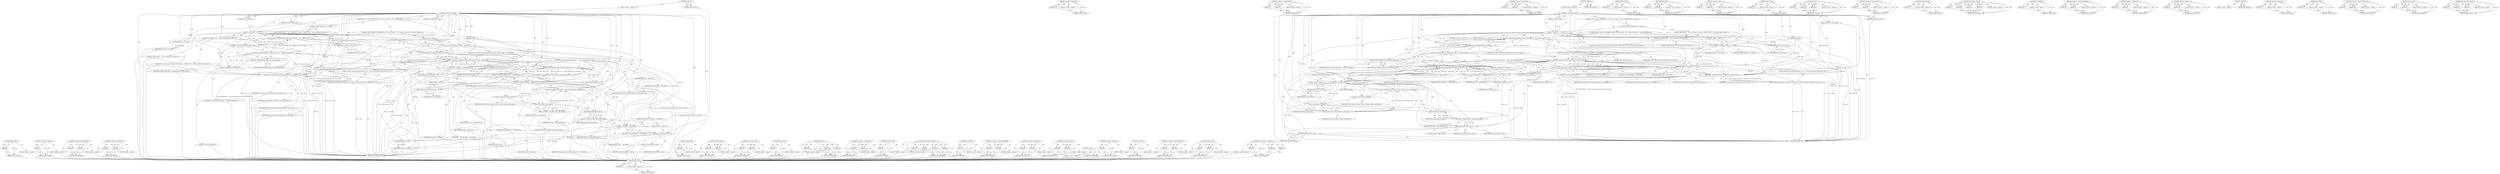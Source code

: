 digraph "dma_alloc_from_contiguous" {
vulnerable_215 [label=<(METHOD,page_address)>];
vulnerable_216 [label=<(PARAM,p1)>];
vulnerable_217 [label=<(BLOCK,&lt;empty&gt;,&lt;empty&gt;)>];
vulnerable_218 [label=<(METHOD_RETURN,ANY)>];
vulnerable_198 [label=<(METHOD,&lt;operator&gt;.logicalNot)>];
vulnerable_199 [label=<(PARAM,p1)>];
vulnerable_200 [label=<(BLOCK,&lt;empty&gt;,&lt;empty&gt;)>];
vulnerable_201 [label=<(METHOD_RETURN,ANY)>];
vulnerable_150 [label=<(METHOD,&lt;operator&gt;.lessEqualsThan)>];
vulnerable_151 [label=<(PARAM,p1)>];
vulnerable_152 [label=<(PARAM,p2)>];
vulnerable_153 [label=<(BLOCK,&lt;empty&gt;,&lt;empty&gt;)>];
vulnerable_154 [label=<(METHOD_RETURN,ANY)>];
vulnerable_174 [label=<(METHOD,&lt;operator&gt;.assignment)>];
vulnerable_175 [label=<(PARAM,p1)>];
vulnerable_176 [label=<(PARAM,p2)>];
vulnerable_177 [label=<(BLOCK,&lt;empty&gt;,&lt;empty&gt;)>];
vulnerable_178 [label=<(METHOD_RETURN,ANY)>];
vulnerable_6 [label=<(METHOD,&lt;global&gt;)<SUB>1</SUB>>];
vulnerable_7 [label=<(BLOCK,&lt;empty&gt;,&lt;empty&gt;)<SUB>1</SUB>>];
vulnerable_8 [label=<(METHOD,__dma_alloc_coherent)<SUB>1</SUB>>];
vulnerable_9 [label=<(PARAM,struct device *dev)<SUB>1</SUB>>];
vulnerable_10 [label=<(PARAM,size_t size)<SUB>1</SUB>>];
vulnerable_11 [label=<(PARAM,dma_addr_t *dma_handle)<SUB>2</SUB>>];
vulnerable_12 [label=<(PARAM,gfp_t flags)<SUB>2</SUB>>];
vulnerable_13 [label=<(PARAM,struct dma_attrs *attrs)<SUB>3</SUB>>];
vulnerable_14 [label=<(BLOCK,{
	if (dev == NULL) {
		WARN_ONCE(1, &quot;Use an ac...,{
	if (dev == NULL) {
		WARN_ONCE(1, &quot;Use an ac...)<SUB>4</SUB>>];
vulnerable_15 [label=<(CONTROL_STRUCTURE,IF,if (dev == NULL))<SUB>5</SUB>>];
vulnerable_16 [label=<(&lt;operator&gt;.equals,dev == NULL)<SUB>5</SUB>>];
vulnerable_17 [label=<(IDENTIFIER,dev,dev == NULL)<SUB>5</SUB>>];
vulnerable_18 [label=<(IDENTIFIER,NULL,dev == NULL)<SUB>5</SUB>>];
vulnerable_19 [label=<(BLOCK,{
		WARN_ONCE(1, &quot;Use an actual device structur...,{
		WARN_ONCE(1, &quot;Use an actual device structur...)<SUB>5</SUB>>];
vulnerable_20 [label=<(WARN_ONCE,WARN_ONCE(1, &quot;Use an actual device structure fo...)<SUB>6</SUB>>];
vulnerable_21 [label=<(LITERAL,1,WARN_ONCE(1, &quot;Use an actual device structure fo...)<SUB>6</SUB>>];
vulnerable_22 [label=<(LITERAL,&quot;Use an actual device structure for DMA allocat...,WARN_ONCE(1, &quot;Use an actual device structure fo...)<SUB>6</SUB>>];
vulnerable_23 [label=<(RETURN,return NULL;,return NULL;)<SUB>7</SUB>>];
vulnerable_24 [label=<(IDENTIFIER,NULL,return NULL;)<SUB>7</SUB>>];
vulnerable_25 [label=<(CONTROL_STRUCTURE,IF,if (IS_ENABLED(CONFIG_ZONE_DMA) &amp;&amp;
	    dev-&gt;coherent_dma_mask &lt;= DMA_BIT_MASK(32)))<SUB>10</SUB>>];
vulnerable_26 [label=<(&lt;operator&gt;.logicalAnd,IS_ENABLED(CONFIG_ZONE_DMA) &amp;&amp;
	    dev-&gt;cohere...)<SUB>10</SUB>>];
vulnerable_27 [label=<(IS_ENABLED,IS_ENABLED(CONFIG_ZONE_DMA))<SUB>10</SUB>>];
vulnerable_28 [label=<(IDENTIFIER,CONFIG_ZONE_DMA,IS_ENABLED(CONFIG_ZONE_DMA))<SUB>10</SUB>>];
vulnerable_29 [label=<(&lt;operator&gt;.lessEqualsThan,dev-&gt;coherent_dma_mask &lt;= DMA_BIT_MASK(32))<SUB>11</SUB>>];
vulnerable_30 [label=<(&lt;operator&gt;.indirectFieldAccess,dev-&gt;coherent_dma_mask)<SUB>11</SUB>>];
vulnerable_31 [label=<(IDENTIFIER,dev,dev-&gt;coherent_dma_mask &lt;= DMA_BIT_MASK(32))<SUB>11</SUB>>];
vulnerable_32 [label=<(FIELD_IDENTIFIER,coherent_dma_mask,coherent_dma_mask)<SUB>11</SUB>>];
vulnerable_33 [label=<(DMA_BIT_MASK,DMA_BIT_MASK(32))<SUB>11</SUB>>];
vulnerable_34 [label=<(LITERAL,32,DMA_BIT_MASK(32))<SUB>11</SUB>>];
vulnerable_35 [label=<(BLOCK,&lt;empty&gt;,&lt;empty&gt;)<SUB>12</SUB>>];
vulnerable_36 [label=<(&lt;operators&gt;.assignmentOr,flags |= GFP_DMA)<SUB>12</SUB>>];
vulnerable_37 [label=<(IDENTIFIER,flags,flags |= GFP_DMA)<SUB>12</SUB>>];
vulnerable_38 [label=<(IDENTIFIER,GFP_DMA,flags |= GFP_DMA)<SUB>12</SUB>>];
vulnerable_39 [label=<(CONTROL_STRUCTURE,IF,if (IS_ENABLED(CONFIG_DMA_CMA) &amp;&amp; (flags &amp; __GFP_WAIT)))<SUB>13</SUB>>];
vulnerable_40 [label=<(&lt;operator&gt;.logicalAnd,IS_ENABLED(CONFIG_DMA_CMA) &amp;&amp; (flags &amp; __GFP_WAIT))<SUB>13</SUB>>];
vulnerable_41 [label=<(IS_ENABLED,IS_ENABLED(CONFIG_DMA_CMA))<SUB>13</SUB>>];
vulnerable_42 [label=<(IDENTIFIER,CONFIG_DMA_CMA,IS_ENABLED(CONFIG_DMA_CMA))<SUB>13</SUB>>];
vulnerable_43 [label=<(&lt;operator&gt;.and,flags &amp; __GFP_WAIT)<SUB>13</SUB>>];
vulnerable_44 [label=<(IDENTIFIER,flags,flags &amp; __GFP_WAIT)<SUB>13</SUB>>];
vulnerable_45 [label=<(IDENTIFIER,__GFP_WAIT,flags &amp; __GFP_WAIT)<SUB>13</SUB>>];
vulnerable_46 [label=<(BLOCK,{
		struct page *page;
		void *addr;

		size = ...,{
		struct page *page;
		void *addr;

		size = ...)<SUB>13</SUB>>];
vulnerable_47 [label="<(LOCAL,struct page* page: page*)<SUB>14</SUB>>"];
vulnerable_48 [label="<(LOCAL,void* addr: void*)<SUB>15</SUB>>"];
vulnerable_49 [label=<(&lt;operator&gt;.assignment,size = PAGE_ALIGN(size))<SUB>17</SUB>>];
vulnerable_50 [label=<(IDENTIFIER,size,size = PAGE_ALIGN(size))<SUB>17</SUB>>];
vulnerable_51 [label=<(PAGE_ALIGN,PAGE_ALIGN(size))<SUB>17</SUB>>];
vulnerable_52 [label=<(IDENTIFIER,size,PAGE_ALIGN(size))<SUB>17</SUB>>];
vulnerable_53 [label=<(&lt;operator&gt;.assignment,page = dma_alloc_from_contiguous(dev, size &gt;&gt; P...)<SUB>18</SUB>>];
vulnerable_54 [label=<(IDENTIFIER,page,page = dma_alloc_from_contiguous(dev, size &gt;&gt; P...)<SUB>18</SUB>>];
vulnerable_55 [label=<(dma_alloc_from_contiguous,dma_alloc_from_contiguous(dev, size &gt;&gt; PAGE_SHI...)<SUB>18</SUB>>];
vulnerable_56 [label=<(IDENTIFIER,dev,dma_alloc_from_contiguous(dev, size &gt;&gt; PAGE_SHI...)<SUB>18</SUB>>];
vulnerable_57 [label=<(&lt;operator&gt;.arithmeticShiftRight,size &gt;&gt; PAGE_SHIFT)<SUB>18</SUB>>];
vulnerable_58 [label=<(IDENTIFIER,size,size &gt;&gt; PAGE_SHIFT)<SUB>18</SUB>>];
vulnerable_59 [label=<(IDENTIFIER,PAGE_SHIFT,size &gt;&gt; PAGE_SHIFT)<SUB>18</SUB>>];
vulnerable_60 [label=<(get_order,get_order(size))<SUB>19</SUB>>];
vulnerable_61 [label=<(IDENTIFIER,size,get_order(size))<SUB>19</SUB>>];
vulnerable_62 [label=<(CONTROL_STRUCTURE,IF,if (!page))<SUB>20</SUB>>];
vulnerable_63 [label=<(&lt;operator&gt;.logicalNot,!page)<SUB>20</SUB>>];
vulnerable_64 [label=<(IDENTIFIER,page,!page)<SUB>20</SUB>>];
vulnerable_65 [label=<(BLOCK,&lt;empty&gt;,&lt;empty&gt;)<SUB>21</SUB>>];
vulnerable_66 [label=<(RETURN,return NULL;,return NULL;)<SUB>21</SUB>>];
vulnerable_67 [label=<(IDENTIFIER,NULL,return NULL;)<SUB>21</SUB>>];
vulnerable_68 [label=<(&lt;operator&gt;.assignment,*dma_handle = phys_to_dma(dev, page_to_phys(page)))<SUB>23</SUB>>];
vulnerable_69 [label=<(&lt;operator&gt;.indirection,*dma_handle)<SUB>23</SUB>>];
vulnerable_70 [label=<(IDENTIFIER,dma_handle,*dma_handle = phys_to_dma(dev, page_to_phys(page)))<SUB>23</SUB>>];
vulnerable_71 [label=<(phys_to_dma,phys_to_dma(dev, page_to_phys(page)))<SUB>23</SUB>>];
vulnerable_72 [label=<(IDENTIFIER,dev,phys_to_dma(dev, page_to_phys(page)))<SUB>23</SUB>>];
vulnerable_73 [label=<(page_to_phys,page_to_phys(page))<SUB>23</SUB>>];
vulnerable_74 [label=<(IDENTIFIER,page,page_to_phys(page))<SUB>23</SUB>>];
vulnerable_75 [label=<(&lt;operator&gt;.assignment,addr = page_address(page))<SUB>24</SUB>>];
vulnerable_76 [label=<(IDENTIFIER,addr,addr = page_address(page))<SUB>24</SUB>>];
vulnerable_77 [label=<(page_address,page_address(page))<SUB>24</SUB>>];
vulnerable_78 [label=<(IDENTIFIER,page,page_address(page))<SUB>24</SUB>>];
vulnerable_79 [label=<(CONTROL_STRUCTURE,IF,if (flags &amp; __GFP_ZERO))<SUB>25</SUB>>];
vulnerable_80 [label=<(&lt;operator&gt;.and,flags &amp; __GFP_ZERO)<SUB>25</SUB>>];
vulnerable_81 [label=<(IDENTIFIER,flags,flags &amp; __GFP_ZERO)<SUB>25</SUB>>];
vulnerable_82 [label=<(IDENTIFIER,__GFP_ZERO,flags &amp; __GFP_ZERO)<SUB>25</SUB>>];
vulnerable_83 [label=<(BLOCK,&lt;empty&gt;,&lt;empty&gt;)<SUB>26</SUB>>];
vulnerable_84 [label=<(memset,memset(addr, 0, size))<SUB>26</SUB>>];
vulnerable_85 [label=<(IDENTIFIER,addr,memset(addr, 0, size))<SUB>26</SUB>>];
vulnerable_86 [label=<(LITERAL,0,memset(addr, 0, size))<SUB>26</SUB>>];
vulnerable_87 [label=<(IDENTIFIER,size,memset(addr, 0, size))<SUB>26</SUB>>];
vulnerable_88 [label=<(RETURN,return addr;,return addr;)<SUB>27</SUB>>];
vulnerable_89 [label=<(IDENTIFIER,addr,return addr;)<SUB>27</SUB>>];
vulnerable_90 [label=<(CONTROL_STRUCTURE,ELSE,else)<SUB>28</SUB>>];
vulnerable_91 [label=<(BLOCK,{
 		return swiotlb_alloc_coherent(dev, size, d...,{
 		return swiotlb_alloc_coherent(dev, size, d...)<SUB>28</SUB>>];
vulnerable_92 [label=<(RETURN,return swiotlb_alloc_coherent(dev, size, dma_ha...,return swiotlb_alloc_coherent(dev, size, dma_ha...)<SUB>29</SUB>>];
vulnerable_93 [label=<(swiotlb_alloc_coherent,swiotlb_alloc_coherent(dev, size, dma_handle, f...)<SUB>29</SUB>>];
vulnerable_94 [label=<(IDENTIFIER,dev,swiotlb_alloc_coherent(dev, size, dma_handle, f...)<SUB>29</SUB>>];
vulnerable_95 [label=<(IDENTIFIER,size,swiotlb_alloc_coherent(dev, size, dma_handle, f...)<SUB>29</SUB>>];
vulnerable_96 [label=<(IDENTIFIER,dma_handle,swiotlb_alloc_coherent(dev, size, dma_handle, f...)<SUB>29</SUB>>];
vulnerable_97 [label=<(IDENTIFIER,flags,swiotlb_alloc_coherent(dev, size, dma_handle, f...)<SUB>29</SUB>>];
vulnerable_98 [label=<(METHOD_RETURN,void*)<SUB>1</SUB>>];
vulnerable_100 [label=<(METHOD_RETURN,ANY)<SUB>1</SUB>>];
vulnerable_179 [label=<(METHOD,PAGE_ALIGN)>];
vulnerable_180 [label=<(PARAM,p1)>];
vulnerable_181 [label=<(BLOCK,&lt;empty&gt;,&lt;empty&gt;)>];
vulnerable_182 [label=<(METHOD_RETURN,ANY)>];
vulnerable_136 [label=<(METHOD,WARN_ONCE)>];
vulnerable_137 [label=<(PARAM,p1)>];
vulnerable_138 [label=<(PARAM,p2)>];
vulnerable_139 [label=<(BLOCK,&lt;empty&gt;,&lt;empty&gt;)>];
vulnerable_140 [label=<(METHOD_RETURN,ANY)>];
vulnerable_169 [label=<(METHOD,&lt;operator&gt;.and)>];
vulnerable_170 [label=<(PARAM,p1)>];
vulnerable_171 [label=<(PARAM,p2)>];
vulnerable_172 [label=<(BLOCK,&lt;empty&gt;,&lt;empty&gt;)>];
vulnerable_173 [label=<(METHOD_RETURN,ANY)>];
vulnerable_211 [label=<(METHOD,page_to_phys)>];
vulnerable_212 [label=<(PARAM,p1)>];
vulnerable_213 [label=<(BLOCK,&lt;empty&gt;,&lt;empty&gt;)>];
vulnerable_214 [label=<(METHOD_RETURN,ANY)>];
vulnerable_219 [label=<(METHOD,memset)>];
vulnerable_220 [label=<(PARAM,p1)>];
vulnerable_221 [label=<(PARAM,p2)>];
vulnerable_222 [label=<(PARAM,p3)>];
vulnerable_223 [label=<(BLOCK,&lt;empty&gt;,&lt;empty&gt;)>];
vulnerable_224 [label=<(METHOD_RETURN,ANY)>];
vulnerable_164 [label=<(METHOD,&lt;operators&gt;.assignmentOr)>];
vulnerable_165 [label=<(PARAM,p1)>];
vulnerable_166 [label=<(PARAM,p2)>];
vulnerable_167 [label=<(BLOCK,&lt;empty&gt;,&lt;empty&gt;)>];
vulnerable_168 [label=<(METHOD_RETURN,ANY)>];
vulnerable_160 [label=<(METHOD,DMA_BIT_MASK)>];
vulnerable_161 [label=<(PARAM,p1)>];
vulnerable_162 [label=<(BLOCK,&lt;empty&gt;,&lt;empty&gt;)>];
vulnerable_163 [label=<(METHOD_RETURN,ANY)>];
vulnerable_225 [label=<(METHOD,swiotlb_alloc_coherent)>];
vulnerable_226 [label=<(PARAM,p1)>];
vulnerable_227 [label=<(PARAM,p2)>];
vulnerable_228 [label=<(PARAM,p3)>];
vulnerable_229 [label=<(PARAM,p4)>];
vulnerable_230 [label=<(BLOCK,&lt;empty&gt;,&lt;empty&gt;)>];
vulnerable_231 [label=<(METHOD_RETURN,ANY)>];
vulnerable_146 [label=<(METHOD,IS_ENABLED)>];
vulnerable_147 [label=<(PARAM,p1)>];
vulnerable_148 [label=<(BLOCK,&lt;empty&gt;,&lt;empty&gt;)>];
vulnerable_149 [label=<(METHOD_RETURN,ANY)>];
vulnerable_189 [label=<(METHOD,&lt;operator&gt;.arithmeticShiftRight)>];
vulnerable_190 [label=<(PARAM,p1)>];
vulnerable_191 [label=<(PARAM,p2)>];
vulnerable_192 [label=<(BLOCK,&lt;empty&gt;,&lt;empty&gt;)>];
vulnerable_193 [label=<(METHOD_RETURN,ANY)>];
vulnerable_141 [label=<(METHOD,&lt;operator&gt;.logicalAnd)>];
vulnerable_142 [label=<(PARAM,p1)>];
vulnerable_143 [label=<(PARAM,p2)>];
vulnerable_144 [label=<(BLOCK,&lt;empty&gt;,&lt;empty&gt;)>];
vulnerable_145 [label=<(METHOD_RETURN,ANY)>];
vulnerable_131 [label=<(METHOD,&lt;operator&gt;.equals)>];
vulnerable_132 [label=<(PARAM,p1)>];
vulnerable_133 [label=<(PARAM,p2)>];
vulnerable_134 [label=<(BLOCK,&lt;empty&gt;,&lt;empty&gt;)>];
vulnerable_135 [label=<(METHOD_RETURN,ANY)>];
vulnerable_125 [label=<(METHOD,&lt;global&gt;)<SUB>1</SUB>>];
vulnerable_126 [label=<(BLOCK,&lt;empty&gt;,&lt;empty&gt;)>];
vulnerable_127 [label=<(METHOD_RETURN,ANY)>];
vulnerable_202 [label=<(METHOD,&lt;operator&gt;.indirection)>];
vulnerable_203 [label=<(PARAM,p1)>];
vulnerable_204 [label=<(BLOCK,&lt;empty&gt;,&lt;empty&gt;)>];
vulnerable_205 [label=<(METHOD_RETURN,ANY)>];
vulnerable_194 [label=<(METHOD,get_order)>];
vulnerable_195 [label=<(PARAM,p1)>];
vulnerable_196 [label=<(BLOCK,&lt;empty&gt;,&lt;empty&gt;)>];
vulnerable_197 [label=<(METHOD_RETURN,ANY)>];
vulnerable_155 [label=<(METHOD,&lt;operator&gt;.indirectFieldAccess)>];
vulnerable_156 [label=<(PARAM,p1)>];
vulnerable_157 [label=<(PARAM,p2)>];
vulnerable_158 [label=<(BLOCK,&lt;empty&gt;,&lt;empty&gt;)>];
vulnerable_159 [label=<(METHOD_RETURN,ANY)>];
vulnerable_206 [label=<(METHOD,phys_to_dma)>];
vulnerable_207 [label=<(PARAM,p1)>];
vulnerable_208 [label=<(PARAM,p2)>];
vulnerable_209 [label=<(BLOCK,&lt;empty&gt;,&lt;empty&gt;)>];
vulnerable_210 [label=<(METHOD_RETURN,ANY)>];
vulnerable_183 [label=<(METHOD,dma_alloc_from_contiguous)>];
vulnerable_184 [label=<(PARAM,p1)>];
vulnerable_185 [label=<(PARAM,p2)>];
vulnerable_186 [label=<(PARAM,p3)>];
vulnerable_187 [label=<(BLOCK,&lt;empty&gt;,&lt;empty&gt;)>];
vulnerable_188 [label=<(METHOD_RETURN,ANY)>];
fixed_210 [label=<(METHOD,page_address)>];
fixed_211 [label=<(PARAM,p1)>];
fixed_212 [label=<(BLOCK,&lt;empty&gt;,&lt;empty&gt;)>];
fixed_213 [label=<(METHOD_RETURN,ANY)>];
fixed_193 [label=<(METHOD,&lt;operator&gt;.logicalNot)>];
fixed_194 [label=<(PARAM,p1)>];
fixed_195 [label=<(BLOCK,&lt;empty&gt;,&lt;empty&gt;)>];
fixed_196 [label=<(METHOD_RETURN,ANY)>];
fixed_145 [label=<(METHOD,&lt;operator&gt;.lessEqualsThan)>];
fixed_146 [label=<(PARAM,p1)>];
fixed_147 [label=<(PARAM,p2)>];
fixed_148 [label=<(BLOCK,&lt;empty&gt;,&lt;empty&gt;)>];
fixed_149 [label=<(METHOD_RETURN,ANY)>];
fixed_169 [label=<(METHOD,&lt;operator&gt;.assignment)>];
fixed_170 [label=<(PARAM,p1)>];
fixed_171 [label=<(PARAM,p2)>];
fixed_172 [label=<(BLOCK,&lt;empty&gt;,&lt;empty&gt;)>];
fixed_173 [label=<(METHOD_RETURN,ANY)>];
fixed_6 [label=<(METHOD,&lt;global&gt;)<SUB>1</SUB>>];
fixed_7 [label=<(BLOCK,&lt;empty&gt;,&lt;empty&gt;)<SUB>1</SUB>>];
fixed_8 [label=<(METHOD,__dma_alloc_coherent)<SUB>1</SUB>>];
fixed_9 [label=<(PARAM,struct device *dev)<SUB>1</SUB>>];
fixed_10 [label=<(PARAM,size_t size)<SUB>1</SUB>>];
fixed_11 [label=<(PARAM,dma_addr_t *dma_handle)<SUB>2</SUB>>];
fixed_12 [label=<(PARAM,gfp_t flags)<SUB>2</SUB>>];
fixed_13 [label=<(PARAM,struct dma_attrs *attrs)<SUB>3</SUB>>];
fixed_14 [label=<(BLOCK,{
	if (dev == NULL) {
		WARN_ONCE(1, &quot;Use an ac...,{
	if (dev == NULL) {
		WARN_ONCE(1, &quot;Use an ac...)<SUB>4</SUB>>];
fixed_15 [label=<(CONTROL_STRUCTURE,IF,if (dev == NULL))<SUB>5</SUB>>];
fixed_16 [label=<(&lt;operator&gt;.equals,dev == NULL)<SUB>5</SUB>>];
fixed_17 [label=<(IDENTIFIER,dev,dev == NULL)<SUB>5</SUB>>];
fixed_18 [label=<(IDENTIFIER,NULL,dev == NULL)<SUB>5</SUB>>];
fixed_19 [label=<(BLOCK,{
		WARN_ONCE(1, &quot;Use an actual device structur...,{
		WARN_ONCE(1, &quot;Use an actual device structur...)<SUB>5</SUB>>];
fixed_20 [label=<(WARN_ONCE,WARN_ONCE(1, &quot;Use an actual device structure fo...)<SUB>6</SUB>>];
fixed_21 [label=<(LITERAL,1,WARN_ONCE(1, &quot;Use an actual device structure fo...)<SUB>6</SUB>>];
fixed_22 [label=<(LITERAL,&quot;Use an actual device structure for DMA allocat...,WARN_ONCE(1, &quot;Use an actual device structure fo...)<SUB>6</SUB>>];
fixed_23 [label=<(RETURN,return NULL;,return NULL;)<SUB>7</SUB>>];
fixed_24 [label=<(IDENTIFIER,NULL,return NULL;)<SUB>7</SUB>>];
fixed_25 [label=<(CONTROL_STRUCTURE,IF,if (IS_ENABLED(CONFIG_ZONE_DMA) &amp;&amp;
	    dev-&gt;coherent_dma_mask &lt;= DMA_BIT_MASK(32)))<SUB>10</SUB>>];
fixed_26 [label=<(&lt;operator&gt;.logicalAnd,IS_ENABLED(CONFIG_ZONE_DMA) &amp;&amp;
	    dev-&gt;cohere...)<SUB>10</SUB>>];
fixed_27 [label=<(IS_ENABLED,IS_ENABLED(CONFIG_ZONE_DMA))<SUB>10</SUB>>];
fixed_28 [label=<(IDENTIFIER,CONFIG_ZONE_DMA,IS_ENABLED(CONFIG_ZONE_DMA))<SUB>10</SUB>>];
fixed_29 [label=<(&lt;operator&gt;.lessEqualsThan,dev-&gt;coherent_dma_mask &lt;= DMA_BIT_MASK(32))<SUB>11</SUB>>];
fixed_30 [label=<(&lt;operator&gt;.indirectFieldAccess,dev-&gt;coherent_dma_mask)<SUB>11</SUB>>];
fixed_31 [label=<(IDENTIFIER,dev,dev-&gt;coherent_dma_mask &lt;= DMA_BIT_MASK(32))<SUB>11</SUB>>];
fixed_32 [label=<(FIELD_IDENTIFIER,coherent_dma_mask,coherent_dma_mask)<SUB>11</SUB>>];
fixed_33 [label=<(DMA_BIT_MASK,DMA_BIT_MASK(32))<SUB>11</SUB>>];
fixed_34 [label=<(LITERAL,32,DMA_BIT_MASK(32))<SUB>11</SUB>>];
fixed_35 [label=<(BLOCK,&lt;empty&gt;,&lt;empty&gt;)<SUB>12</SUB>>];
fixed_36 [label=<(&lt;operators&gt;.assignmentOr,flags |= GFP_DMA)<SUB>12</SUB>>];
fixed_37 [label=<(IDENTIFIER,flags,flags |= GFP_DMA)<SUB>12</SUB>>];
fixed_38 [label=<(IDENTIFIER,GFP_DMA,flags |= GFP_DMA)<SUB>12</SUB>>];
fixed_39 [label=<(CONTROL_STRUCTURE,IF,if (IS_ENABLED(CONFIG_DMA_CMA) &amp;&amp; (flags &amp; __GFP_WAIT)))<SUB>13</SUB>>];
fixed_40 [label=<(&lt;operator&gt;.logicalAnd,IS_ENABLED(CONFIG_DMA_CMA) &amp;&amp; (flags &amp; __GFP_WAIT))<SUB>13</SUB>>];
fixed_41 [label=<(IS_ENABLED,IS_ENABLED(CONFIG_DMA_CMA))<SUB>13</SUB>>];
fixed_42 [label=<(IDENTIFIER,CONFIG_DMA_CMA,IS_ENABLED(CONFIG_DMA_CMA))<SUB>13</SUB>>];
fixed_43 [label=<(&lt;operator&gt;.and,flags &amp; __GFP_WAIT)<SUB>13</SUB>>];
fixed_44 [label=<(IDENTIFIER,flags,flags &amp; __GFP_WAIT)<SUB>13</SUB>>];
fixed_45 [label=<(IDENTIFIER,__GFP_WAIT,flags &amp; __GFP_WAIT)<SUB>13</SUB>>];
fixed_46 [label=<(BLOCK,{
		struct page *page;
		void *addr;

		size = ...,{
		struct page *page;
		void *addr;

		size = ...)<SUB>13</SUB>>];
fixed_47 [label="<(LOCAL,struct page* page: page*)<SUB>14</SUB>>"];
fixed_48 [label="<(LOCAL,void* addr: void*)<SUB>15</SUB>>"];
fixed_49 [label=<(&lt;operator&gt;.assignment,size = PAGE_ALIGN(size))<SUB>17</SUB>>];
fixed_50 [label=<(IDENTIFIER,size,size = PAGE_ALIGN(size))<SUB>17</SUB>>];
fixed_51 [label=<(PAGE_ALIGN,PAGE_ALIGN(size))<SUB>17</SUB>>];
fixed_52 [label=<(IDENTIFIER,size,PAGE_ALIGN(size))<SUB>17</SUB>>];
fixed_53 [label=<(&lt;operator&gt;.assignment,page = dma_alloc_from_contiguous(dev, size &gt;&gt; P...)<SUB>18</SUB>>];
fixed_54 [label=<(IDENTIFIER,page,page = dma_alloc_from_contiguous(dev, size &gt;&gt; P...)<SUB>18</SUB>>];
fixed_55 [label=<(dma_alloc_from_contiguous,dma_alloc_from_contiguous(dev, size &gt;&gt; PAGE_SHI...)<SUB>18</SUB>>];
fixed_56 [label=<(IDENTIFIER,dev,dma_alloc_from_contiguous(dev, size &gt;&gt; PAGE_SHI...)<SUB>18</SUB>>];
fixed_57 [label=<(&lt;operator&gt;.arithmeticShiftRight,size &gt;&gt; PAGE_SHIFT)<SUB>18</SUB>>];
fixed_58 [label=<(IDENTIFIER,size,size &gt;&gt; PAGE_SHIFT)<SUB>18</SUB>>];
fixed_59 [label=<(IDENTIFIER,PAGE_SHIFT,size &gt;&gt; PAGE_SHIFT)<SUB>18</SUB>>];
fixed_60 [label=<(get_order,get_order(size))<SUB>19</SUB>>];
fixed_61 [label=<(IDENTIFIER,size,get_order(size))<SUB>19</SUB>>];
fixed_62 [label=<(CONTROL_STRUCTURE,IF,if (!page))<SUB>20</SUB>>];
fixed_63 [label=<(&lt;operator&gt;.logicalNot,!page)<SUB>20</SUB>>];
fixed_64 [label=<(IDENTIFIER,page,!page)<SUB>20</SUB>>];
fixed_65 [label=<(BLOCK,&lt;empty&gt;,&lt;empty&gt;)<SUB>21</SUB>>];
fixed_66 [label=<(RETURN,return NULL;,return NULL;)<SUB>21</SUB>>];
fixed_67 [label=<(IDENTIFIER,NULL,return NULL;)<SUB>21</SUB>>];
fixed_68 [label=<(&lt;operator&gt;.assignment,*dma_handle = phys_to_dma(dev, page_to_phys(page)))<SUB>23</SUB>>];
fixed_69 [label=<(&lt;operator&gt;.indirection,*dma_handle)<SUB>23</SUB>>];
fixed_70 [label=<(IDENTIFIER,dma_handle,*dma_handle = phys_to_dma(dev, page_to_phys(page)))<SUB>23</SUB>>];
fixed_71 [label=<(phys_to_dma,phys_to_dma(dev, page_to_phys(page)))<SUB>23</SUB>>];
fixed_72 [label=<(IDENTIFIER,dev,phys_to_dma(dev, page_to_phys(page)))<SUB>23</SUB>>];
fixed_73 [label=<(page_to_phys,page_to_phys(page))<SUB>23</SUB>>];
fixed_74 [label=<(IDENTIFIER,page,page_to_phys(page))<SUB>23</SUB>>];
fixed_75 [label=<(&lt;operator&gt;.assignment,addr = page_address(page))<SUB>24</SUB>>];
fixed_76 [label=<(IDENTIFIER,addr,addr = page_address(page))<SUB>24</SUB>>];
fixed_77 [label=<(page_address,page_address(page))<SUB>24</SUB>>];
fixed_78 [label=<(IDENTIFIER,page,page_address(page))<SUB>24</SUB>>];
fixed_79 [label=<(memset,memset(addr, 0, size))<SUB>25</SUB>>];
fixed_80 [label=<(IDENTIFIER,addr,memset(addr, 0, size))<SUB>25</SUB>>];
fixed_81 [label=<(LITERAL,0,memset(addr, 0, size))<SUB>25</SUB>>];
fixed_82 [label=<(IDENTIFIER,size,memset(addr, 0, size))<SUB>25</SUB>>];
fixed_83 [label=<(RETURN,return addr;,return addr;)<SUB>26</SUB>>];
fixed_84 [label=<(IDENTIFIER,addr,return addr;)<SUB>26</SUB>>];
fixed_85 [label=<(CONTROL_STRUCTURE,ELSE,else)<SUB>27</SUB>>];
fixed_86 [label=<(BLOCK,{
 		return swiotlb_alloc_coherent(dev, size, d...,{
 		return swiotlb_alloc_coherent(dev, size, d...)<SUB>27</SUB>>];
fixed_87 [label=<(RETURN,return swiotlb_alloc_coherent(dev, size, dma_ha...,return swiotlb_alloc_coherent(dev, size, dma_ha...)<SUB>28</SUB>>];
fixed_88 [label=<(swiotlb_alloc_coherent,swiotlb_alloc_coherent(dev, size, dma_handle, f...)<SUB>28</SUB>>];
fixed_89 [label=<(IDENTIFIER,dev,swiotlb_alloc_coherent(dev, size, dma_handle, f...)<SUB>28</SUB>>];
fixed_90 [label=<(IDENTIFIER,size,swiotlb_alloc_coherent(dev, size, dma_handle, f...)<SUB>28</SUB>>];
fixed_91 [label=<(IDENTIFIER,dma_handle,swiotlb_alloc_coherent(dev, size, dma_handle, f...)<SUB>28</SUB>>];
fixed_92 [label=<(IDENTIFIER,flags,swiotlb_alloc_coherent(dev, size, dma_handle, f...)<SUB>28</SUB>>];
fixed_93 [label=<(METHOD_RETURN,void*)<SUB>1</SUB>>];
fixed_95 [label=<(METHOD_RETURN,ANY)<SUB>1</SUB>>];
fixed_174 [label=<(METHOD,PAGE_ALIGN)>];
fixed_175 [label=<(PARAM,p1)>];
fixed_176 [label=<(BLOCK,&lt;empty&gt;,&lt;empty&gt;)>];
fixed_177 [label=<(METHOD_RETURN,ANY)>];
fixed_131 [label=<(METHOD,WARN_ONCE)>];
fixed_132 [label=<(PARAM,p1)>];
fixed_133 [label=<(PARAM,p2)>];
fixed_134 [label=<(BLOCK,&lt;empty&gt;,&lt;empty&gt;)>];
fixed_135 [label=<(METHOD_RETURN,ANY)>];
fixed_164 [label=<(METHOD,&lt;operator&gt;.and)>];
fixed_165 [label=<(PARAM,p1)>];
fixed_166 [label=<(PARAM,p2)>];
fixed_167 [label=<(BLOCK,&lt;empty&gt;,&lt;empty&gt;)>];
fixed_168 [label=<(METHOD_RETURN,ANY)>];
fixed_206 [label=<(METHOD,page_to_phys)>];
fixed_207 [label=<(PARAM,p1)>];
fixed_208 [label=<(BLOCK,&lt;empty&gt;,&lt;empty&gt;)>];
fixed_209 [label=<(METHOD_RETURN,ANY)>];
fixed_214 [label=<(METHOD,memset)>];
fixed_215 [label=<(PARAM,p1)>];
fixed_216 [label=<(PARAM,p2)>];
fixed_217 [label=<(PARAM,p3)>];
fixed_218 [label=<(BLOCK,&lt;empty&gt;,&lt;empty&gt;)>];
fixed_219 [label=<(METHOD_RETURN,ANY)>];
fixed_159 [label=<(METHOD,&lt;operators&gt;.assignmentOr)>];
fixed_160 [label=<(PARAM,p1)>];
fixed_161 [label=<(PARAM,p2)>];
fixed_162 [label=<(BLOCK,&lt;empty&gt;,&lt;empty&gt;)>];
fixed_163 [label=<(METHOD_RETURN,ANY)>];
fixed_155 [label=<(METHOD,DMA_BIT_MASK)>];
fixed_156 [label=<(PARAM,p1)>];
fixed_157 [label=<(BLOCK,&lt;empty&gt;,&lt;empty&gt;)>];
fixed_158 [label=<(METHOD_RETURN,ANY)>];
fixed_220 [label=<(METHOD,swiotlb_alloc_coherent)>];
fixed_221 [label=<(PARAM,p1)>];
fixed_222 [label=<(PARAM,p2)>];
fixed_223 [label=<(PARAM,p3)>];
fixed_224 [label=<(PARAM,p4)>];
fixed_225 [label=<(BLOCK,&lt;empty&gt;,&lt;empty&gt;)>];
fixed_226 [label=<(METHOD_RETURN,ANY)>];
fixed_141 [label=<(METHOD,IS_ENABLED)>];
fixed_142 [label=<(PARAM,p1)>];
fixed_143 [label=<(BLOCK,&lt;empty&gt;,&lt;empty&gt;)>];
fixed_144 [label=<(METHOD_RETURN,ANY)>];
fixed_184 [label=<(METHOD,&lt;operator&gt;.arithmeticShiftRight)>];
fixed_185 [label=<(PARAM,p1)>];
fixed_186 [label=<(PARAM,p2)>];
fixed_187 [label=<(BLOCK,&lt;empty&gt;,&lt;empty&gt;)>];
fixed_188 [label=<(METHOD_RETURN,ANY)>];
fixed_136 [label=<(METHOD,&lt;operator&gt;.logicalAnd)>];
fixed_137 [label=<(PARAM,p1)>];
fixed_138 [label=<(PARAM,p2)>];
fixed_139 [label=<(BLOCK,&lt;empty&gt;,&lt;empty&gt;)>];
fixed_140 [label=<(METHOD_RETURN,ANY)>];
fixed_126 [label=<(METHOD,&lt;operator&gt;.equals)>];
fixed_127 [label=<(PARAM,p1)>];
fixed_128 [label=<(PARAM,p2)>];
fixed_129 [label=<(BLOCK,&lt;empty&gt;,&lt;empty&gt;)>];
fixed_130 [label=<(METHOD_RETURN,ANY)>];
fixed_120 [label=<(METHOD,&lt;global&gt;)<SUB>1</SUB>>];
fixed_121 [label=<(BLOCK,&lt;empty&gt;,&lt;empty&gt;)>];
fixed_122 [label=<(METHOD_RETURN,ANY)>];
fixed_197 [label=<(METHOD,&lt;operator&gt;.indirection)>];
fixed_198 [label=<(PARAM,p1)>];
fixed_199 [label=<(BLOCK,&lt;empty&gt;,&lt;empty&gt;)>];
fixed_200 [label=<(METHOD_RETURN,ANY)>];
fixed_189 [label=<(METHOD,get_order)>];
fixed_190 [label=<(PARAM,p1)>];
fixed_191 [label=<(BLOCK,&lt;empty&gt;,&lt;empty&gt;)>];
fixed_192 [label=<(METHOD_RETURN,ANY)>];
fixed_150 [label=<(METHOD,&lt;operator&gt;.indirectFieldAccess)>];
fixed_151 [label=<(PARAM,p1)>];
fixed_152 [label=<(PARAM,p2)>];
fixed_153 [label=<(BLOCK,&lt;empty&gt;,&lt;empty&gt;)>];
fixed_154 [label=<(METHOD_RETURN,ANY)>];
fixed_201 [label=<(METHOD,phys_to_dma)>];
fixed_202 [label=<(PARAM,p1)>];
fixed_203 [label=<(PARAM,p2)>];
fixed_204 [label=<(BLOCK,&lt;empty&gt;,&lt;empty&gt;)>];
fixed_205 [label=<(METHOD_RETURN,ANY)>];
fixed_178 [label=<(METHOD,dma_alloc_from_contiguous)>];
fixed_179 [label=<(PARAM,p1)>];
fixed_180 [label=<(PARAM,p2)>];
fixed_181 [label=<(PARAM,p3)>];
fixed_182 [label=<(BLOCK,&lt;empty&gt;,&lt;empty&gt;)>];
fixed_183 [label=<(METHOD_RETURN,ANY)>];
vulnerable_215 -> vulnerable_216  [key=0, label="AST: "];
vulnerable_215 -> vulnerable_216  [key=1, label="DDG: "];
vulnerable_215 -> vulnerable_217  [key=0, label="AST: "];
vulnerable_215 -> vulnerable_218  [key=0, label="AST: "];
vulnerable_215 -> vulnerable_218  [key=1, label="CFG: "];
vulnerable_216 -> vulnerable_218  [key=0, label="DDG: p1"];
vulnerable_217 -> fixed_210  [key=0];
vulnerable_218 -> fixed_210  [key=0];
vulnerable_198 -> vulnerable_199  [key=0, label="AST: "];
vulnerable_198 -> vulnerable_199  [key=1, label="DDG: "];
vulnerable_198 -> vulnerable_200  [key=0, label="AST: "];
vulnerable_198 -> vulnerable_201  [key=0, label="AST: "];
vulnerable_198 -> vulnerable_201  [key=1, label="CFG: "];
vulnerable_199 -> vulnerable_201  [key=0, label="DDG: p1"];
vulnerable_200 -> fixed_210  [key=0];
vulnerable_201 -> fixed_210  [key=0];
vulnerable_150 -> vulnerable_151  [key=0, label="AST: "];
vulnerable_150 -> vulnerable_151  [key=1, label="DDG: "];
vulnerable_150 -> vulnerable_153  [key=0, label="AST: "];
vulnerable_150 -> vulnerable_152  [key=0, label="AST: "];
vulnerable_150 -> vulnerable_152  [key=1, label="DDG: "];
vulnerable_150 -> vulnerable_154  [key=0, label="AST: "];
vulnerable_150 -> vulnerable_154  [key=1, label="CFG: "];
vulnerable_151 -> vulnerable_154  [key=0, label="DDG: p1"];
vulnerable_152 -> vulnerable_154  [key=0, label="DDG: p2"];
vulnerable_153 -> fixed_210  [key=0];
vulnerable_154 -> fixed_210  [key=0];
vulnerable_174 -> vulnerable_175  [key=0, label="AST: "];
vulnerable_174 -> vulnerable_175  [key=1, label="DDG: "];
vulnerable_174 -> vulnerable_177  [key=0, label="AST: "];
vulnerable_174 -> vulnerable_176  [key=0, label="AST: "];
vulnerable_174 -> vulnerable_176  [key=1, label="DDG: "];
vulnerable_174 -> vulnerable_178  [key=0, label="AST: "];
vulnerable_174 -> vulnerable_178  [key=1, label="CFG: "];
vulnerable_175 -> vulnerable_178  [key=0, label="DDG: p1"];
vulnerable_176 -> vulnerable_178  [key=0, label="DDG: p2"];
vulnerable_177 -> fixed_210  [key=0];
vulnerable_178 -> fixed_210  [key=0];
vulnerable_6 -> vulnerable_7  [key=0, label="AST: "];
vulnerable_6 -> vulnerable_100  [key=0, label="AST: "];
vulnerable_6 -> vulnerable_100  [key=1, label="CFG: "];
vulnerable_7 -> vulnerable_8  [key=0, label="AST: "];
vulnerable_8 -> vulnerable_9  [key=0, label="AST: "];
vulnerable_8 -> vulnerable_9  [key=1, label="DDG: "];
vulnerable_8 -> vulnerable_10  [key=0, label="AST: "];
vulnerable_8 -> vulnerable_10  [key=1, label="DDG: "];
vulnerable_8 -> vulnerable_11  [key=0, label="AST: "];
vulnerable_8 -> vulnerable_11  [key=1, label="DDG: "];
vulnerable_8 -> vulnerable_12  [key=0, label="AST: "];
vulnerable_8 -> vulnerable_12  [key=1, label="DDG: "];
vulnerable_8 -> vulnerable_13  [key=0, label="AST: "];
vulnerable_8 -> vulnerable_13  [key=1, label="DDG: "];
vulnerable_8 -> vulnerable_14  [key=0, label="AST: "];
vulnerable_8 -> vulnerable_98  [key=0, label="AST: "];
vulnerable_8 -> vulnerable_16  [key=0, label="CFG: "];
vulnerable_8 -> vulnerable_16  [key=1, label="DDG: "];
vulnerable_8 -> vulnerable_36  [key=0, label="DDG: "];
vulnerable_8 -> vulnerable_20  [key=0, label="DDG: "];
vulnerable_8 -> vulnerable_24  [key=0, label="DDG: "];
vulnerable_8 -> vulnerable_27  [key=0, label="DDG: "];
vulnerable_8 -> vulnerable_41  [key=0, label="DDG: "];
vulnerable_8 -> vulnerable_43  [key=0, label="DDG: "];
vulnerable_8 -> vulnerable_89  [key=0, label="DDG: "];
vulnerable_8 -> vulnerable_33  [key=0, label="DDG: "];
vulnerable_8 -> vulnerable_51  [key=0, label="DDG: "];
vulnerable_8 -> vulnerable_55  [key=0, label="DDG: "];
vulnerable_8 -> vulnerable_63  [key=0, label="DDG: "];
vulnerable_8 -> vulnerable_71  [key=0, label="DDG: "];
vulnerable_8 -> vulnerable_77  [key=0, label="DDG: "];
vulnerable_8 -> vulnerable_80  [key=0, label="DDG: "];
vulnerable_8 -> vulnerable_57  [key=0, label="DDG: "];
vulnerable_8 -> vulnerable_60  [key=0, label="DDG: "];
vulnerable_8 -> vulnerable_67  [key=0, label="DDG: "];
vulnerable_8 -> vulnerable_73  [key=0, label="DDG: "];
vulnerable_8 -> vulnerable_84  [key=0, label="DDG: "];
vulnerable_8 -> vulnerable_93  [key=0, label="DDG: "];
vulnerable_9 -> vulnerable_16  [key=0, label="DDG: dev"];
vulnerable_10 -> vulnerable_98  [key=0, label="DDG: size"];
vulnerable_10 -> vulnerable_51  [key=0, label="DDG: size"];
vulnerable_10 -> vulnerable_93  [key=0, label="DDG: size"];
vulnerable_11 -> vulnerable_98  [key=0, label="DDG: dma_handle"];
vulnerable_11 -> vulnerable_93  [key=0, label="DDG: dma_handle"];
vulnerable_12 -> vulnerable_98  [key=0, label="DDG: flags"];
vulnerable_12 -> vulnerable_36  [key=0, label="DDG: flags"];
vulnerable_12 -> vulnerable_43  [key=0, label="DDG: flags"];
vulnerable_12 -> vulnerable_80  [key=0, label="DDG: flags"];
vulnerable_12 -> vulnerable_93  [key=0, label="DDG: flags"];
vulnerable_13 -> vulnerable_98  [key=0, label="DDG: attrs"];
vulnerable_14 -> vulnerable_15  [key=0, label="AST: "];
vulnerable_14 -> vulnerable_25  [key=0, label="AST: "];
vulnerable_14 -> vulnerable_39  [key=0, label="AST: "];
vulnerable_15 -> vulnerable_16  [key=0, label="AST: "];
vulnerable_15 -> vulnerable_19  [key=0, label="AST: "];
vulnerable_16 -> vulnerable_17  [key=0, label="AST: "];
vulnerable_16 -> vulnerable_18  [key=0, label="AST: "];
vulnerable_16 -> vulnerable_20  [key=0, label="CFG: "];
vulnerable_16 -> vulnerable_20  [key=1, label="CDG: "];
vulnerable_16 -> vulnerable_27  [key=0, label="CFG: "];
vulnerable_16 -> vulnerable_27  [key=1, label="CDG: "];
vulnerable_16 -> vulnerable_98  [key=0, label="DDG: dev"];
vulnerable_16 -> vulnerable_98  [key=1, label="DDG: NULL"];
vulnerable_16 -> vulnerable_98  [key=2, label="DDG: dev == NULL"];
vulnerable_16 -> vulnerable_24  [key=0, label="DDG: NULL"];
vulnerable_16 -> vulnerable_29  [key=0, label="DDG: dev"];
vulnerable_16 -> vulnerable_55  [key=0, label="DDG: dev"];
vulnerable_16 -> vulnerable_67  [key=0, label="DDG: NULL"];
vulnerable_16 -> vulnerable_93  [key=0, label="DDG: dev"];
vulnerable_16 -> vulnerable_26  [key=0, label="CDG: "];
vulnerable_16 -> vulnerable_40  [key=0, label="CDG: "];
vulnerable_16 -> vulnerable_23  [key=0, label="CDG: "];
vulnerable_16 -> vulnerable_41  [key=0, label="CDG: "];
vulnerable_17 -> fixed_210  [key=0];
vulnerable_18 -> fixed_210  [key=0];
vulnerable_19 -> vulnerable_20  [key=0, label="AST: "];
vulnerable_19 -> vulnerable_23  [key=0, label="AST: "];
vulnerable_20 -> vulnerable_21  [key=0, label="AST: "];
vulnerable_20 -> vulnerable_22  [key=0, label="AST: "];
vulnerable_20 -> vulnerable_23  [key=0, label="CFG: "];
vulnerable_20 -> vulnerable_98  [key=0, label="DDG: WARN_ONCE(1, &quot;Use an actual device structure for DMA allocation\n&quot;)"];
vulnerable_21 -> fixed_210  [key=0];
vulnerable_22 -> fixed_210  [key=0];
vulnerable_23 -> vulnerable_24  [key=0, label="AST: "];
vulnerable_23 -> vulnerable_98  [key=0, label="CFG: "];
vulnerable_23 -> vulnerable_98  [key=1, label="DDG: &lt;RET&gt;"];
vulnerable_24 -> vulnerable_23  [key=0, label="DDG: NULL"];
vulnerable_25 -> vulnerable_26  [key=0, label="AST: "];
vulnerable_25 -> vulnerable_35  [key=0, label="AST: "];
vulnerable_26 -> vulnerable_27  [key=0, label="AST: "];
vulnerable_26 -> vulnerable_29  [key=0, label="AST: "];
vulnerable_26 -> vulnerable_36  [key=0, label="CFG: "];
vulnerable_26 -> vulnerable_36  [key=1, label="CDG: "];
vulnerable_26 -> vulnerable_41  [key=0, label="CFG: "];
vulnerable_27 -> vulnerable_28  [key=0, label="AST: "];
vulnerable_27 -> vulnerable_26  [key=0, label="CFG: "];
vulnerable_27 -> vulnerable_26  [key=1, label="DDG: CONFIG_ZONE_DMA"];
vulnerable_27 -> vulnerable_32  [key=0, label="CFG: "];
vulnerable_27 -> vulnerable_32  [key=1, label="CDG: "];
vulnerable_27 -> vulnerable_98  [key=0, label="DDG: CONFIG_ZONE_DMA"];
vulnerable_27 -> vulnerable_30  [key=0, label="CDG: "];
vulnerable_27 -> vulnerable_29  [key=0, label="CDG: "];
vulnerable_27 -> vulnerable_33  [key=0, label="CDG: "];
vulnerable_28 -> fixed_210  [key=0];
vulnerable_29 -> vulnerable_30  [key=0, label="AST: "];
vulnerable_29 -> vulnerable_33  [key=0, label="AST: "];
vulnerable_29 -> vulnerable_26  [key=0, label="CFG: "];
vulnerable_29 -> vulnerable_26  [key=1, label="DDG: dev-&gt;coherent_dma_mask"];
vulnerable_29 -> vulnerable_26  [key=2, label="DDG: DMA_BIT_MASK(32)"];
vulnerable_29 -> vulnerable_55  [key=0, label="DDG: dev-&gt;coherent_dma_mask"];
vulnerable_29 -> vulnerable_71  [key=0, label="DDG: dev-&gt;coherent_dma_mask"];
vulnerable_29 -> vulnerable_93  [key=0, label="DDG: dev-&gt;coherent_dma_mask"];
vulnerable_30 -> vulnerable_31  [key=0, label="AST: "];
vulnerable_30 -> vulnerable_32  [key=0, label="AST: "];
vulnerable_30 -> vulnerable_33  [key=0, label="CFG: "];
vulnerable_31 -> fixed_210  [key=0];
vulnerable_32 -> vulnerable_30  [key=0, label="CFG: "];
vulnerable_33 -> vulnerable_34  [key=0, label="AST: "];
vulnerable_33 -> vulnerable_29  [key=0, label="CFG: "];
vulnerable_33 -> vulnerable_29  [key=1, label="DDG: 32"];
vulnerable_34 -> fixed_210  [key=0];
vulnerable_35 -> vulnerable_36  [key=0, label="AST: "];
vulnerable_36 -> vulnerable_37  [key=0, label="AST: "];
vulnerable_36 -> vulnerable_38  [key=0, label="AST: "];
vulnerable_36 -> vulnerable_41  [key=0, label="CFG: "];
vulnerable_36 -> vulnerable_98  [key=0, label="DDG: GFP_DMA"];
vulnerable_36 -> vulnerable_43  [key=0, label="DDG: flags"];
vulnerable_36 -> vulnerable_80  [key=0, label="DDG: flags"];
vulnerable_36 -> vulnerable_93  [key=0, label="DDG: flags"];
vulnerable_37 -> fixed_210  [key=0];
vulnerable_38 -> fixed_210  [key=0];
vulnerable_39 -> vulnerable_40  [key=0, label="AST: "];
vulnerable_39 -> vulnerable_46  [key=0, label="AST: "];
vulnerable_39 -> vulnerable_90  [key=0, label="AST: "];
vulnerable_40 -> vulnerable_41  [key=0, label="AST: "];
vulnerable_40 -> vulnerable_43  [key=0, label="AST: "];
vulnerable_40 -> vulnerable_51  [key=0, label="CFG: "];
vulnerable_40 -> vulnerable_51  [key=1, label="CDG: "];
vulnerable_40 -> vulnerable_93  [key=0, label="CFG: "];
vulnerable_40 -> vulnerable_93  [key=1, label="CDG: "];
vulnerable_40 -> vulnerable_49  [key=0, label="CDG: "];
vulnerable_40 -> vulnerable_60  [key=0, label="CDG: "];
vulnerable_40 -> vulnerable_57  [key=0, label="CDG: "];
vulnerable_40 -> vulnerable_92  [key=0, label="CDG: "];
vulnerable_40 -> vulnerable_53  [key=0, label="CDG: "];
vulnerable_40 -> vulnerable_63  [key=0, label="CDG: "];
vulnerable_40 -> vulnerable_55  [key=0, label="CDG: "];
vulnerable_41 -> vulnerable_42  [key=0, label="AST: "];
vulnerable_41 -> vulnerable_40  [key=0, label="CFG: "];
vulnerable_41 -> vulnerable_40  [key=1, label="DDG: CONFIG_DMA_CMA"];
vulnerable_41 -> vulnerable_43  [key=0, label="CFG: "];
vulnerable_41 -> vulnerable_43  [key=1, label="CDG: "];
vulnerable_41 -> vulnerable_98  [key=0, label="DDG: CONFIG_DMA_CMA"];
vulnerable_42 -> fixed_210  [key=0];
vulnerable_43 -> vulnerable_44  [key=0, label="AST: "];
vulnerable_43 -> vulnerable_45  [key=0, label="AST: "];
vulnerable_43 -> vulnerable_40  [key=0, label="CFG: "];
vulnerable_43 -> vulnerable_40  [key=1, label="DDG: flags"];
vulnerable_43 -> vulnerable_40  [key=2, label="DDG: __GFP_WAIT"];
vulnerable_43 -> vulnerable_98  [key=0, label="DDG: __GFP_WAIT"];
vulnerable_43 -> vulnerable_80  [key=0, label="DDG: flags"];
vulnerable_43 -> vulnerable_93  [key=0, label="DDG: flags"];
vulnerable_44 -> fixed_210  [key=0];
vulnerable_45 -> fixed_210  [key=0];
vulnerable_46 -> vulnerable_47  [key=0, label="AST: "];
vulnerable_46 -> vulnerable_48  [key=0, label="AST: "];
vulnerable_46 -> vulnerable_49  [key=0, label="AST: "];
vulnerable_46 -> vulnerable_53  [key=0, label="AST: "];
vulnerable_46 -> vulnerable_62  [key=0, label="AST: "];
vulnerable_46 -> vulnerable_68  [key=0, label="AST: "];
vulnerable_46 -> vulnerable_75  [key=0, label="AST: "];
vulnerable_46 -> vulnerable_79  [key=0, label="AST: "];
vulnerable_46 -> vulnerable_88  [key=0, label="AST: "];
vulnerable_47 -> fixed_210  [key=0];
vulnerable_48 -> fixed_210  [key=0];
vulnerable_49 -> vulnerable_50  [key=0, label="AST: "];
vulnerable_49 -> vulnerable_51  [key=0, label="AST: "];
vulnerable_49 -> vulnerable_57  [key=0, label="CFG: "];
vulnerable_49 -> vulnerable_57  [key=1, label="DDG: size"];
vulnerable_50 -> fixed_210  [key=0];
vulnerable_51 -> vulnerable_52  [key=0, label="AST: "];
vulnerable_51 -> vulnerable_49  [key=0, label="CFG: "];
vulnerable_51 -> vulnerable_49  [key=1, label="DDG: size"];
vulnerable_52 -> fixed_210  [key=0];
vulnerable_53 -> vulnerable_54  [key=0, label="AST: "];
vulnerable_53 -> vulnerable_55  [key=0, label="AST: "];
vulnerable_53 -> vulnerable_63  [key=0, label="CFG: "];
vulnerable_53 -> vulnerable_63  [key=1, label="DDG: page"];
vulnerable_54 -> fixed_210  [key=0];
vulnerable_55 -> vulnerable_56  [key=0, label="AST: "];
vulnerable_55 -> vulnerable_57  [key=0, label="AST: "];
vulnerable_55 -> vulnerable_60  [key=0, label="AST: "];
vulnerable_55 -> vulnerable_53  [key=0, label="CFG: "];
vulnerable_55 -> vulnerable_53  [key=1, label="DDG: dev"];
vulnerable_55 -> vulnerable_53  [key=2, label="DDG: size &gt;&gt; PAGE_SHIFT"];
vulnerable_55 -> vulnerable_53  [key=3, label="DDG: get_order(size)"];
vulnerable_55 -> vulnerable_71  [key=0, label="DDG: dev"];
vulnerable_56 -> fixed_210  [key=0];
vulnerable_57 -> vulnerable_58  [key=0, label="AST: "];
vulnerable_57 -> vulnerable_59  [key=0, label="AST: "];
vulnerable_57 -> vulnerable_60  [key=0, label="CFG: "];
vulnerable_57 -> vulnerable_60  [key=1, label="DDG: size"];
vulnerable_57 -> vulnerable_98  [key=0, label="DDG: PAGE_SHIFT"];
vulnerable_57 -> vulnerable_55  [key=0, label="DDG: size"];
vulnerable_57 -> vulnerable_55  [key=1, label="DDG: PAGE_SHIFT"];
vulnerable_58 -> fixed_210  [key=0];
vulnerable_59 -> fixed_210  [key=0];
vulnerable_60 -> vulnerable_61  [key=0, label="AST: "];
vulnerable_60 -> vulnerable_55  [key=0, label="CFG: "];
vulnerable_60 -> vulnerable_55  [key=1, label="DDG: size"];
vulnerable_60 -> vulnerable_84  [key=0, label="DDG: size"];
vulnerable_61 -> fixed_210  [key=0];
vulnerable_62 -> vulnerable_63  [key=0, label="AST: "];
vulnerable_62 -> vulnerable_65  [key=0, label="AST: "];
vulnerable_63 -> vulnerable_64  [key=0, label="AST: "];
vulnerable_63 -> vulnerable_66  [key=0, label="CFG: "];
vulnerable_63 -> vulnerable_66  [key=1, label="CDG: "];
vulnerable_63 -> vulnerable_69  [key=0, label="CFG: "];
vulnerable_63 -> vulnerable_69  [key=1, label="CDG: "];
vulnerable_63 -> vulnerable_73  [key=0, label="DDG: page"];
vulnerable_63 -> vulnerable_73  [key=1, label="CDG: "];
vulnerable_63 -> vulnerable_68  [key=0, label="CDG: "];
vulnerable_63 -> vulnerable_77  [key=0, label="CDG: "];
vulnerable_63 -> vulnerable_75  [key=0, label="CDG: "];
vulnerable_63 -> vulnerable_80  [key=0, label="CDG: "];
vulnerable_63 -> vulnerable_71  [key=0, label="CDG: "];
vulnerable_63 -> vulnerable_88  [key=0, label="CDG: "];
vulnerable_64 -> fixed_210  [key=0];
vulnerable_65 -> vulnerable_66  [key=0, label="AST: "];
vulnerable_66 -> vulnerable_67  [key=0, label="AST: "];
vulnerable_66 -> vulnerable_98  [key=0, label="CFG: "];
vulnerable_66 -> vulnerable_98  [key=1, label="DDG: &lt;RET&gt;"];
vulnerable_67 -> vulnerable_66  [key=0, label="DDG: NULL"];
vulnerable_68 -> vulnerable_69  [key=0, label="AST: "];
vulnerable_68 -> vulnerable_71  [key=0, label="AST: "];
vulnerable_68 -> vulnerable_77  [key=0, label="CFG: "];
vulnerable_69 -> vulnerable_70  [key=0, label="AST: "];
vulnerable_69 -> vulnerable_73  [key=0, label="CFG: "];
vulnerable_70 -> fixed_210  [key=0];
vulnerable_71 -> vulnerable_72  [key=0, label="AST: "];
vulnerable_71 -> vulnerable_73  [key=0, label="AST: "];
vulnerable_71 -> vulnerable_68  [key=0, label="CFG: "];
vulnerable_71 -> vulnerable_68  [key=1, label="DDG: dev"];
vulnerable_71 -> vulnerable_68  [key=2, label="DDG: page_to_phys(page)"];
vulnerable_72 -> fixed_210  [key=0];
vulnerable_73 -> vulnerable_74  [key=0, label="AST: "];
vulnerable_73 -> vulnerable_71  [key=0, label="CFG: "];
vulnerable_73 -> vulnerable_71  [key=1, label="DDG: page"];
vulnerable_73 -> vulnerable_77  [key=0, label="DDG: page"];
vulnerable_74 -> fixed_210  [key=0];
vulnerable_75 -> vulnerable_76  [key=0, label="AST: "];
vulnerable_75 -> vulnerable_77  [key=0, label="AST: "];
vulnerable_75 -> vulnerable_80  [key=0, label="CFG: "];
vulnerable_75 -> vulnerable_89  [key=0, label="DDG: addr"];
vulnerable_75 -> vulnerable_84  [key=0, label="DDG: addr"];
vulnerable_76 -> fixed_210  [key=0];
vulnerable_77 -> vulnerable_78  [key=0, label="AST: "];
vulnerable_77 -> vulnerable_75  [key=0, label="CFG: "];
vulnerable_77 -> vulnerable_75  [key=1, label="DDG: page"];
vulnerable_78 -> fixed_210  [key=0];
vulnerable_79 -> vulnerable_80  [key=0, label="AST: "];
vulnerable_79 -> vulnerable_83  [key=0, label="AST: "];
vulnerable_80 -> vulnerable_81  [key=0, label="AST: "];
vulnerable_80 -> vulnerable_82  [key=0, label="AST: "];
vulnerable_80 -> vulnerable_84  [key=0, label="CFG: "];
vulnerable_80 -> vulnerable_84  [key=1, label="CDG: "];
vulnerable_80 -> vulnerable_88  [key=0, label="CFG: "];
vulnerable_80 -> vulnerable_98  [key=0, label="DDG: __GFP_ZERO"];
vulnerable_81 -> fixed_210  [key=0];
vulnerable_82 -> fixed_210  [key=0];
vulnerable_83 -> vulnerable_84  [key=0, label="AST: "];
vulnerable_84 -> vulnerable_85  [key=0, label="AST: "];
vulnerable_84 -> vulnerable_86  [key=0, label="AST: "];
vulnerable_84 -> vulnerable_87  [key=0, label="AST: "];
vulnerable_84 -> vulnerable_88  [key=0, label="CFG: "];
vulnerable_84 -> vulnerable_89  [key=0, label="DDG: addr"];
vulnerable_85 -> fixed_210  [key=0];
vulnerable_86 -> fixed_210  [key=0];
vulnerable_87 -> fixed_210  [key=0];
vulnerable_88 -> vulnerable_89  [key=0, label="AST: "];
vulnerable_88 -> vulnerable_98  [key=0, label="CFG: "];
vulnerable_88 -> vulnerable_98  [key=1, label="DDG: &lt;RET&gt;"];
vulnerable_89 -> vulnerable_88  [key=0, label="DDG: addr"];
vulnerable_90 -> vulnerable_91  [key=0, label="AST: "];
vulnerable_91 -> vulnerable_92  [key=0, label="AST: "];
vulnerable_92 -> vulnerable_93  [key=0, label="AST: "];
vulnerable_92 -> vulnerable_98  [key=0, label="CFG: "];
vulnerable_92 -> vulnerable_98  [key=1, label="DDG: &lt;RET&gt;"];
vulnerable_93 -> vulnerable_94  [key=0, label="AST: "];
vulnerable_93 -> vulnerable_95  [key=0, label="AST: "];
vulnerable_93 -> vulnerable_96  [key=0, label="AST: "];
vulnerable_93 -> vulnerable_97  [key=0, label="AST: "];
vulnerable_93 -> vulnerable_92  [key=0, label="CFG: "];
vulnerable_93 -> vulnerable_92  [key=1, label="DDG: swiotlb_alloc_coherent(dev, size, dma_handle, flags)"];
vulnerable_94 -> fixed_210  [key=0];
vulnerable_95 -> fixed_210  [key=0];
vulnerable_96 -> fixed_210  [key=0];
vulnerable_97 -> fixed_210  [key=0];
vulnerable_98 -> fixed_210  [key=0];
vulnerable_100 -> fixed_210  [key=0];
vulnerable_179 -> vulnerable_180  [key=0, label="AST: "];
vulnerable_179 -> vulnerable_180  [key=1, label="DDG: "];
vulnerable_179 -> vulnerable_181  [key=0, label="AST: "];
vulnerable_179 -> vulnerable_182  [key=0, label="AST: "];
vulnerable_179 -> vulnerable_182  [key=1, label="CFG: "];
vulnerable_180 -> vulnerable_182  [key=0, label="DDG: p1"];
vulnerable_181 -> fixed_210  [key=0];
vulnerable_182 -> fixed_210  [key=0];
vulnerable_136 -> vulnerable_137  [key=0, label="AST: "];
vulnerable_136 -> vulnerable_137  [key=1, label="DDG: "];
vulnerable_136 -> vulnerable_139  [key=0, label="AST: "];
vulnerable_136 -> vulnerable_138  [key=0, label="AST: "];
vulnerable_136 -> vulnerable_138  [key=1, label="DDG: "];
vulnerable_136 -> vulnerable_140  [key=0, label="AST: "];
vulnerable_136 -> vulnerable_140  [key=1, label="CFG: "];
vulnerable_137 -> vulnerable_140  [key=0, label="DDG: p1"];
vulnerable_138 -> vulnerable_140  [key=0, label="DDG: p2"];
vulnerable_139 -> fixed_210  [key=0];
vulnerable_140 -> fixed_210  [key=0];
vulnerable_169 -> vulnerable_170  [key=0, label="AST: "];
vulnerable_169 -> vulnerable_170  [key=1, label="DDG: "];
vulnerable_169 -> vulnerable_172  [key=0, label="AST: "];
vulnerable_169 -> vulnerable_171  [key=0, label="AST: "];
vulnerable_169 -> vulnerable_171  [key=1, label="DDG: "];
vulnerable_169 -> vulnerable_173  [key=0, label="AST: "];
vulnerable_169 -> vulnerable_173  [key=1, label="CFG: "];
vulnerable_170 -> vulnerable_173  [key=0, label="DDG: p1"];
vulnerable_171 -> vulnerable_173  [key=0, label="DDG: p2"];
vulnerable_172 -> fixed_210  [key=0];
vulnerable_173 -> fixed_210  [key=0];
vulnerable_211 -> vulnerable_212  [key=0, label="AST: "];
vulnerable_211 -> vulnerable_212  [key=1, label="DDG: "];
vulnerable_211 -> vulnerable_213  [key=0, label="AST: "];
vulnerable_211 -> vulnerable_214  [key=0, label="AST: "];
vulnerable_211 -> vulnerable_214  [key=1, label="CFG: "];
vulnerable_212 -> vulnerable_214  [key=0, label="DDG: p1"];
vulnerable_213 -> fixed_210  [key=0];
vulnerable_214 -> fixed_210  [key=0];
vulnerable_219 -> vulnerable_220  [key=0, label="AST: "];
vulnerable_219 -> vulnerable_220  [key=1, label="DDG: "];
vulnerable_219 -> vulnerable_223  [key=0, label="AST: "];
vulnerable_219 -> vulnerable_221  [key=0, label="AST: "];
vulnerable_219 -> vulnerable_221  [key=1, label="DDG: "];
vulnerable_219 -> vulnerable_224  [key=0, label="AST: "];
vulnerable_219 -> vulnerable_224  [key=1, label="CFG: "];
vulnerable_219 -> vulnerable_222  [key=0, label="AST: "];
vulnerable_219 -> vulnerable_222  [key=1, label="DDG: "];
vulnerable_220 -> vulnerable_224  [key=0, label="DDG: p1"];
vulnerable_221 -> vulnerable_224  [key=0, label="DDG: p2"];
vulnerable_222 -> vulnerable_224  [key=0, label="DDG: p3"];
vulnerable_223 -> fixed_210  [key=0];
vulnerable_224 -> fixed_210  [key=0];
vulnerable_164 -> vulnerable_165  [key=0, label="AST: "];
vulnerable_164 -> vulnerable_165  [key=1, label="DDG: "];
vulnerable_164 -> vulnerable_167  [key=0, label="AST: "];
vulnerable_164 -> vulnerable_166  [key=0, label="AST: "];
vulnerable_164 -> vulnerable_166  [key=1, label="DDG: "];
vulnerable_164 -> vulnerable_168  [key=0, label="AST: "];
vulnerable_164 -> vulnerable_168  [key=1, label="CFG: "];
vulnerable_165 -> vulnerable_168  [key=0, label="DDG: p1"];
vulnerable_166 -> vulnerable_168  [key=0, label="DDG: p2"];
vulnerable_167 -> fixed_210  [key=0];
vulnerable_168 -> fixed_210  [key=0];
vulnerable_160 -> vulnerable_161  [key=0, label="AST: "];
vulnerable_160 -> vulnerable_161  [key=1, label="DDG: "];
vulnerable_160 -> vulnerable_162  [key=0, label="AST: "];
vulnerable_160 -> vulnerable_163  [key=0, label="AST: "];
vulnerable_160 -> vulnerable_163  [key=1, label="CFG: "];
vulnerable_161 -> vulnerable_163  [key=0, label="DDG: p1"];
vulnerable_162 -> fixed_210  [key=0];
vulnerable_163 -> fixed_210  [key=0];
vulnerable_225 -> vulnerable_226  [key=0, label="AST: "];
vulnerable_225 -> vulnerable_226  [key=1, label="DDG: "];
vulnerable_225 -> vulnerable_230  [key=0, label="AST: "];
vulnerable_225 -> vulnerable_227  [key=0, label="AST: "];
vulnerable_225 -> vulnerable_227  [key=1, label="DDG: "];
vulnerable_225 -> vulnerable_231  [key=0, label="AST: "];
vulnerable_225 -> vulnerable_231  [key=1, label="CFG: "];
vulnerable_225 -> vulnerable_228  [key=0, label="AST: "];
vulnerable_225 -> vulnerable_228  [key=1, label="DDG: "];
vulnerable_225 -> vulnerable_229  [key=0, label="AST: "];
vulnerable_225 -> vulnerable_229  [key=1, label="DDG: "];
vulnerable_226 -> vulnerable_231  [key=0, label="DDG: p1"];
vulnerable_227 -> vulnerable_231  [key=0, label="DDG: p2"];
vulnerable_228 -> vulnerable_231  [key=0, label="DDG: p3"];
vulnerable_229 -> vulnerable_231  [key=0, label="DDG: p4"];
vulnerable_230 -> fixed_210  [key=0];
vulnerable_231 -> fixed_210  [key=0];
vulnerable_146 -> vulnerable_147  [key=0, label="AST: "];
vulnerable_146 -> vulnerable_147  [key=1, label="DDG: "];
vulnerable_146 -> vulnerable_148  [key=0, label="AST: "];
vulnerable_146 -> vulnerable_149  [key=0, label="AST: "];
vulnerable_146 -> vulnerable_149  [key=1, label="CFG: "];
vulnerable_147 -> vulnerable_149  [key=0, label="DDG: p1"];
vulnerable_148 -> fixed_210  [key=0];
vulnerable_149 -> fixed_210  [key=0];
vulnerable_189 -> vulnerable_190  [key=0, label="AST: "];
vulnerable_189 -> vulnerable_190  [key=1, label="DDG: "];
vulnerable_189 -> vulnerable_192  [key=0, label="AST: "];
vulnerable_189 -> vulnerable_191  [key=0, label="AST: "];
vulnerable_189 -> vulnerable_191  [key=1, label="DDG: "];
vulnerable_189 -> vulnerable_193  [key=0, label="AST: "];
vulnerable_189 -> vulnerable_193  [key=1, label="CFG: "];
vulnerable_190 -> vulnerable_193  [key=0, label="DDG: p1"];
vulnerable_191 -> vulnerable_193  [key=0, label="DDG: p2"];
vulnerable_192 -> fixed_210  [key=0];
vulnerable_193 -> fixed_210  [key=0];
vulnerable_141 -> vulnerable_142  [key=0, label="AST: "];
vulnerable_141 -> vulnerable_142  [key=1, label="DDG: "];
vulnerable_141 -> vulnerable_144  [key=0, label="AST: "];
vulnerable_141 -> vulnerable_143  [key=0, label="AST: "];
vulnerable_141 -> vulnerable_143  [key=1, label="DDG: "];
vulnerable_141 -> vulnerable_145  [key=0, label="AST: "];
vulnerable_141 -> vulnerable_145  [key=1, label="CFG: "];
vulnerable_142 -> vulnerable_145  [key=0, label="DDG: p1"];
vulnerable_143 -> vulnerable_145  [key=0, label="DDG: p2"];
vulnerable_144 -> fixed_210  [key=0];
vulnerable_145 -> fixed_210  [key=0];
vulnerable_131 -> vulnerable_132  [key=0, label="AST: "];
vulnerable_131 -> vulnerable_132  [key=1, label="DDG: "];
vulnerable_131 -> vulnerable_134  [key=0, label="AST: "];
vulnerable_131 -> vulnerable_133  [key=0, label="AST: "];
vulnerable_131 -> vulnerable_133  [key=1, label="DDG: "];
vulnerable_131 -> vulnerable_135  [key=0, label="AST: "];
vulnerable_131 -> vulnerable_135  [key=1, label="CFG: "];
vulnerable_132 -> vulnerable_135  [key=0, label="DDG: p1"];
vulnerable_133 -> vulnerable_135  [key=0, label="DDG: p2"];
vulnerable_134 -> fixed_210  [key=0];
vulnerable_135 -> fixed_210  [key=0];
vulnerable_125 -> vulnerable_126  [key=0, label="AST: "];
vulnerable_125 -> vulnerable_127  [key=0, label="AST: "];
vulnerable_125 -> vulnerable_127  [key=1, label="CFG: "];
vulnerable_126 -> fixed_210  [key=0];
vulnerable_127 -> fixed_210  [key=0];
vulnerable_202 -> vulnerable_203  [key=0, label="AST: "];
vulnerable_202 -> vulnerable_203  [key=1, label="DDG: "];
vulnerable_202 -> vulnerable_204  [key=0, label="AST: "];
vulnerable_202 -> vulnerable_205  [key=0, label="AST: "];
vulnerable_202 -> vulnerable_205  [key=1, label="CFG: "];
vulnerable_203 -> vulnerable_205  [key=0, label="DDG: p1"];
vulnerable_204 -> fixed_210  [key=0];
vulnerable_205 -> fixed_210  [key=0];
vulnerable_194 -> vulnerable_195  [key=0, label="AST: "];
vulnerable_194 -> vulnerable_195  [key=1, label="DDG: "];
vulnerable_194 -> vulnerable_196  [key=0, label="AST: "];
vulnerable_194 -> vulnerable_197  [key=0, label="AST: "];
vulnerable_194 -> vulnerable_197  [key=1, label="CFG: "];
vulnerable_195 -> vulnerable_197  [key=0, label="DDG: p1"];
vulnerable_196 -> fixed_210  [key=0];
vulnerable_197 -> fixed_210  [key=0];
vulnerable_155 -> vulnerable_156  [key=0, label="AST: "];
vulnerable_155 -> vulnerable_156  [key=1, label="DDG: "];
vulnerable_155 -> vulnerable_158  [key=0, label="AST: "];
vulnerable_155 -> vulnerable_157  [key=0, label="AST: "];
vulnerable_155 -> vulnerable_157  [key=1, label="DDG: "];
vulnerable_155 -> vulnerable_159  [key=0, label="AST: "];
vulnerable_155 -> vulnerable_159  [key=1, label="CFG: "];
vulnerable_156 -> vulnerable_159  [key=0, label="DDG: p1"];
vulnerable_157 -> vulnerable_159  [key=0, label="DDG: p2"];
vulnerable_158 -> fixed_210  [key=0];
vulnerable_159 -> fixed_210  [key=0];
vulnerable_206 -> vulnerable_207  [key=0, label="AST: "];
vulnerable_206 -> vulnerable_207  [key=1, label="DDG: "];
vulnerable_206 -> vulnerable_209  [key=0, label="AST: "];
vulnerable_206 -> vulnerable_208  [key=0, label="AST: "];
vulnerable_206 -> vulnerable_208  [key=1, label="DDG: "];
vulnerable_206 -> vulnerable_210  [key=0, label="AST: "];
vulnerable_206 -> vulnerable_210  [key=1, label="CFG: "];
vulnerable_207 -> vulnerable_210  [key=0, label="DDG: p1"];
vulnerable_208 -> vulnerable_210  [key=0, label="DDG: p2"];
vulnerable_209 -> fixed_210  [key=0];
vulnerable_210 -> fixed_210  [key=0];
vulnerable_183 -> vulnerable_184  [key=0, label="AST: "];
vulnerable_183 -> vulnerable_184  [key=1, label="DDG: "];
vulnerable_183 -> vulnerable_187  [key=0, label="AST: "];
vulnerable_183 -> vulnerable_185  [key=0, label="AST: "];
vulnerable_183 -> vulnerable_185  [key=1, label="DDG: "];
vulnerable_183 -> vulnerable_188  [key=0, label="AST: "];
vulnerable_183 -> vulnerable_188  [key=1, label="CFG: "];
vulnerable_183 -> vulnerable_186  [key=0, label="AST: "];
vulnerable_183 -> vulnerable_186  [key=1, label="DDG: "];
vulnerable_184 -> vulnerable_188  [key=0, label="DDG: p1"];
vulnerable_185 -> vulnerable_188  [key=0, label="DDG: p2"];
vulnerable_186 -> vulnerable_188  [key=0, label="DDG: p3"];
vulnerable_187 -> fixed_210  [key=0];
vulnerable_188 -> fixed_210  [key=0];
fixed_210 -> fixed_211  [key=0, label="AST: "];
fixed_210 -> fixed_211  [key=1, label="DDG: "];
fixed_210 -> fixed_212  [key=0, label="AST: "];
fixed_210 -> fixed_213  [key=0, label="AST: "];
fixed_210 -> fixed_213  [key=1, label="CFG: "];
fixed_211 -> fixed_213  [key=0, label="DDG: p1"];
fixed_193 -> fixed_194  [key=0, label="AST: "];
fixed_193 -> fixed_194  [key=1, label="DDG: "];
fixed_193 -> fixed_195  [key=0, label="AST: "];
fixed_193 -> fixed_196  [key=0, label="AST: "];
fixed_193 -> fixed_196  [key=1, label="CFG: "];
fixed_194 -> fixed_196  [key=0, label="DDG: p1"];
fixed_145 -> fixed_146  [key=0, label="AST: "];
fixed_145 -> fixed_146  [key=1, label="DDG: "];
fixed_145 -> fixed_148  [key=0, label="AST: "];
fixed_145 -> fixed_147  [key=0, label="AST: "];
fixed_145 -> fixed_147  [key=1, label="DDG: "];
fixed_145 -> fixed_149  [key=0, label="AST: "];
fixed_145 -> fixed_149  [key=1, label="CFG: "];
fixed_146 -> fixed_149  [key=0, label="DDG: p1"];
fixed_147 -> fixed_149  [key=0, label="DDG: p2"];
fixed_169 -> fixed_170  [key=0, label="AST: "];
fixed_169 -> fixed_170  [key=1, label="DDG: "];
fixed_169 -> fixed_172  [key=0, label="AST: "];
fixed_169 -> fixed_171  [key=0, label="AST: "];
fixed_169 -> fixed_171  [key=1, label="DDG: "];
fixed_169 -> fixed_173  [key=0, label="AST: "];
fixed_169 -> fixed_173  [key=1, label="CFG: "];
fixed_170 -> fixed_173  [key=0, label="DDG: p1"];
fixed_171 -> fixed_173  [key=0, label="DDG: p2"];
fixed_6 -> fixed_7  [key=0, label="AST: "];
fixed_6 -> fixed_95  [key=0, label="AST: "];
fixed_6 -> fixed_95  [key=1, label="CFG: "];
fixed_7 -> fixed_8  [key=0, label="AST: "];
fixed_8 -> fixed_9  [key=0, label="AST: "];
fixed_8 -> fixed_9  [key=1, label="DDG: "];
fixed_8 -> fixed_10  [key=0, label="AST: "];
fixed_8 -> fixed_10  [key=1, label="DDG: "];
fixed_8 -> fixed_11  [key=0, label="AST: "];
fixed_8 -> fixed_11  [key=1, label="DDG: "];
fixed_8 -> fixed_12  [key=0, label="AST: "];
fixed_8 -> fixed_12  [key=1, label="DDG: "];
fixed_8 -> fixed_13  [key=0, label="AST: "];
fixed_8 -> fixed_13  [key=1, label="DDG: "];
fixed_8 -> fixed_14  [key=0, label="AST: "];
fixed_8 -> fixed_93  [key=0, label="AST: "];
fixed_8 -> fixed_16  [key=0, label="CFG: "];
fixed_8 -> fixed_16  [key=1, label="DDG: "];
fixed_8 -> fixed_36  [key=0, label="DDG: "];
fixed_8 -> fixed_20  [key=0, label="DDG: "];
fixed_8 -> fixed_24  [key=0, label="DDG: "];
fixed_8 -> fixed_27  [key=0, label="DDG: "];
fixed_8 -> fixed_41  [key=0, label="DDG: "];
fixed_8 -> fixed_43  [key=0, label="DDG: "];
fixed_8 -> fixed_79  [key=0, label="DDG: "];
fixed_8 -> fixed_84  [key=0, label="DDG: "];
fixed_8 -> fixed_33  [key=0, label="DDG: "];
fixed_8 -> fixed_51  [key=0, label="DDG: "];
fixed_8 -> fixed_55  [key=0, label="DDG: "];
fixed_8 -> fixed_63  [key=0, label="DDG: "];
fixed_8 -> fixed_71  [key=0, label="DDG: "];
fixed_8 -> fixed_77  [key=0, label="DDG: "];
fixed_8 -> fixed_57  [key=0, label="DDG: "];
fixed_8 -> fixed_60  [key=0, label="DDG: "];
fixed_8 -> fixed_67  [key=0, label="DDG: "];
fixed_8 -> fixed_73  [key=0, label="DDG: "];
fixed_8 -> fixed_88  [key=0, label="DDG: "];
fixed_9 -> fixed_16  [key=0, label="DDG: dev"];
fixed_10 -> fixed_93  [key=0, label="DDG: size"];
fixed_10 -> fixed_51  [key=0, label="DDG: size"];
fixed_10 -> fixed_88  [key=0, label="DDG: size"];
fixed_11 -> fixed_93  [key=0, label="DDG: dma_handle"];
fixed_11 -> fixed_88  [key=0, label="DDG: dma_handle"];
fixed_12 -> fixed_93  [key=0, label="DDG: flags"];
fixed_12 -> fixed_36  [key=0, label="DDG: flags"];
fixed_12 -> fixed_43  [key=0, label="DDG: flags"];
fixed_12 -> fixed_88  [key=0, label="DDG: flags"];
fixed_13 -> fixed_93  [key=0, label="DDG: attrs"];
fixed_14 -> fixed_15  [key=0, label="AST: "];
fixed_14 -> fixed_25  [key=0, label="AST: "];
fixed_14 -> fixed_39  [key=0, label="AST: "];
fixed_15 -> fixed_16  [key=0, label="AST: "];
fixed_15 -> fixed_19  [key=0, label="AST: "];
fixed_16 -> fixed_17  [key=0, label="AST: "];
fixed_16 -> fixed_18  [key=0, label="AST: "];
fixed_16 -> fixed_20  [key=0, label="CFG: "];
fixed_16 -> fixed_20  [key=1, label="CDG: "];
fixed_16 -> fixed_27  [key=0, label="CFG: "];
fixed_16 -> fixed_27  [key=1, label="CDG: "];
fixed_16 -> fixed_93  [key=0, label="DDG: dev"];
fixed_16 -> fixed_93  [key=1, label="DDG: NULL"];
fixed_16 -> fixed_93  [key=2, label="DDG: dev == NULL"];
fixed_16 -> fixed_24  [key=0, label="DDG: NULL"];
fixed_16 -> fixed_29  [key=0, label="DDG: dev"];
fixed_16 -> fixed_55  [key=0, label="DDG: dev"];
fixed_16 -> fixed_67  [key=0, label="DDG: NULL"];
fixed_16 -> fixed_88  [key=0, label="DDG: dev"];
fixed_16 -> fixed_26  [key=0, label="CDG: "];
fixed_16 -> fixed_40  [key=0, label="CDG: "];
fixed_16 -> fixed_23  [key=0, label="CDG: "];
fixed_16 -> fixed_41  [key=0, label="CDG: "];
fixed_19 -> fixed_20  [key=0, label="AST: "];
fixed_19 -> fixed_23  [key=0, label="AST: "];
fixed_20 -> fixed_21  [key=0, label="AST: "];
fixed_20 -> fixed_22  [key=0, label="AST: "];
fixed_20 -> fixed_23  [key=0, label="CFG: "];
fixed_20 -> fixed_93  [key=0, label="DDG: WARN_ONCE(1, &quot;Use an actual device structure for DMA allocation\n&quot;)"];
fixed_23 -> fixed_24  [key=0, label="AST: "];
fixed_23 -> fixed_93  [key=0, label="CFG: "];
fixed_23 -> fixed_93  [key=1, label="DDG: &lt;RET&gt;"];
fixed_24 -> fixed_23  [key=0, label="DDG: NULL"];
fixed_25 -> fixed_26  [key=0, label="AST: "];
fixed_25 -> fixed_35  [key=0, label="AST: "];
fixed_26 -> fixed_27  [key=0, label="AST: "];
fixed_26 -> fixed_29  [key=0, label="AST: "];
fixed_26 -> fixed_36  [key=0, label="CFG: "];
fixed_26 -> fixed_36  [key=1, label="CDG: "];
fixed_26 -> fixed_41  [key=0, label="CFG: "];
fixed_27 -> fixed_28  [key=0, label="AST: "];
fixed_27 -> fixed_26  [key=0, label="CFG: "];
fixed_27 -> fixed_26  [key=1, label="DDG: CONFIG_ZONE_DMA"];
fixed_27 -> fixed_32  [key=0, label="CFG: "];
fixed_27 -> fixed_32  [key=1, label="CDG: "];
fixed_27 -> fixed_93  [key=0, label="DDG: CONFIG_ZONE_DMA"];
fixed_27 -> fixed_30  [key=0, label="CDG: "];
fixed_27 -> fixed_29  [key=0, label="CDG: "];
fixed_27 -> fixed_33  [key=0, label="CDG: "];
fixed_29 -> fixed_30  [key=0, label="AST: "];
fixed_29 -> fixed_33  [key=0, label="AST: "];
fixed_29 -> fixed_26  [key=0, label="CFG: "];
fixed_29 -> fixed_26  [key=1, label="DDG: dev-&gt;coherent_dma_mask"];
fixed_29 -> fixed_26  [key=2, label="DDG: DMA_BIT_MASK(32)"];
fixed_29 -> fixed_55  [key=0, label="DDG: dev-&gt;coherent_dma_mask"];
fixed_29 -> fixed_71  [key=0, label="DDG: dev-&gt;coherent_dma_mask"];
fixed_29 -> fixed_88  [key=0, label="DDG: dev-&gt;coherent_dma_mask"];
fixed_30 -> fixed_31  [key=0, label="AST: "];
fixed_30 -> fixed_32  [key=0, label="AST: "];
fixed_30 -> fixed_33  [key=0, label="CFG: "];
fixed_32 -> fixed_30  [key=0, label="CFG: "];
fixed_33 -> fixed_34  [key=0, label="AST: "];
fixed_33 -> fixed_29  [key=0, label="CFG: "];
fixed_33 -> fixed_29  [key=1, label="DDG: 32"];
fixed_35 -> fixed_36  [key=0, label="AST: "];
fixed_36 -> fixed_37  [key=0, label="AST: "];
fixed_36 -> fixed_38  [key=0, label="AST: "];
fixed_36 -> fixed_41  [key=0, label="CFG: "];
fixed_36 -> fixed_93  [key=0, label="DDG: GFP_DMA"];
fixed_36 -> fixed_43  [key=0, label="DDG: flags"];
fixed_36 -> fixed_88  [key=0, label="DDG: flags"];
fixed_39 -> fixed_40  [key=0, label="AST: "];
fixed_39 -> fixed_46  [key=0, label="AST: "];
fixed_39 -> fixed_85  [key=0, label="AST: "];
fixed_40 -> fixed_41  [key=0, label="AST: "];
fixed_40 -> fixed_43  [key=0, label="AST: "];
fixed_40 -> fixed_51  [key=0, label="CFG: "];
fixed_40 -> fixed_51  [key=1, label="CDG: "];
fixed_40 -> fixed_88  [key=0, label="CFG: "];
fixed_40 -> fixed_88  [key=1, label="CDG: "];
fixed_40 -> fixed_49  [key=0, label="CDG: "];
fixed_40 -> fixed_60  [key=0, label="CDG: "];
fixed_40 -> fixed_57  [key=0, label="CDG: "];
fixed_40 -> fixed_87  [key=0, label="CDG: "];
fixed_40 -> fixed_53  [key=0, label="CDG: "];
fixed_40 -> fixed_63  [key=0, label="CDG: "];
fixed_40 -> fixed_55  [key=0, label="CDG: "];
fixed_41 -> fixed_42  [key=0, label="AST: "];
fixed_41 -> fixed_40  [key=0, label="CFG: "];
fixed_41 -> fixed_40  [key=1, label="DDG: CONFIG_DMA_CMA"];
fixed_41 -> fixed_43  [key=0, label="CFG: "];
fixed_41 -> fixed_43  [key=1, label="CDG: "];
fixed_41 -> fixed_93  [key=0, label="DDG: CONFIG_DMA_CMA"];
fixed_43 -> fixed_44  [key=0, label="AST: "];
fixed_43 -> fixed_45  [key=0, label="AST: "];
fixed_43 -> fixed_40  [key=0, label="CFG: "];
fixed_43 -> fixed_40  [key=1, label="DDG: flags"];
fixed_43 -> fixed_40  [key=2, label="DDG: __GFP_WAIT"];
fixed_43 -> fixed_93  [key=0, label="DDG: __GFP_WAIT"];
fixed_43 -> fixed_88  [key=0, label="DDG: flags"];
fixed_46 -> fixed_47  [key=0, label="AST: "];
fixed_46 -> fixed_48  [key=0, label="AST: "];
fixed_46 -> fixed_49  [key=0, label="AST: "];
fixed_46 -> fixed_53  [key=0, label="AST: "];
fixed_46 -> fixed_62  [key=0, label="AST: "];
fixed_46 -> fixed_68  [key=0, label="AST: "];
fixed_46 -> fixed_75  [key=0, label="AST: "];
fixed_46 -> fixed_79  [key=0, label="AST: "];
fixed_46 -> fixed_83  [key=0, label="AST: "];
fixed_49 -> fixed_50  [key=0, label="AST: "];
fixed_49 -> fixed_51  [key=0, label="AST: "];
fixed_49 -> fixed_57  [key=0, label="CFG: "];
fixed_49 -> fixed_57  [key=1, label="DDG: size"];
fixed_51 -> fixed_52  [key=0, label="AST: "];
fixed_51 -> fixed_49  [key=0, label="CFG: "];
fixed_51 -> fixed_49  [key=1, label="DDG: size"];
fixed_53 -> fixed_54  [key=0, label="AST: "];
fixed_53 -> fixed_55  [key=0, label="AST: "];
fixed_53 -> fixed_63  [key=0, label="CFG: "];
fixed_53 -> fixed_63  [key=1, label="DDG: page"];
fixed_55 -> fixed_56  [key=0, label="AST: "];
fixed_55 -> fixed_57  [key=0, label="AST: "];
fixed_55 -> fixed_60  [key=0, label="AST: "];
fixed_55 -> fixed_53  [key=0, label="CFG: "];
fixed_55 -> fixed_53  [key=1, label="DDG: dev"];
fixed_55 -> fixed_53  [key=2, label="DDG: size &gt;&gt; PAGE_SHIFT"];
fixed_55 -> fixed_53  [key=3, label="DDG: get_order(size)"];
fixed_55 -> fixed_71  [key=0, label="DDG: dev"];
fixed_57 -> fixed_58  [key=0, label="AST: "];
fixed_57 -> fixed_59  [key=0, label="AST: "];
fixed_57 -> fixed_60  [key=0, label="CFG: "];
fixed_57 -> fixed_60  [key=1, label="DDG: size"];
fixed_57 -> fixed_93  [key=0, label="DDG: PAGE_SHIFT"];
fixed_57 -> fixed_55  [key=0, label="DDG: size"];
fixed_57 -> fixed_55  [key=1, label="DDG: PAGE_SHIFT"];
fixed_60 -> fixed_61  [key=0, label="AST: "];
fixed_60 -> fixed_55  [key=0, label="CFG: "];
fixed_60 -> fixed_55  [key=1, label="DDG: size"];
fixed_60 -> fixed_79  [key=0, label="DDG: size"];
fixed_62 -> fixed_63  [key=0, label="AST: "];
fixed_62 -> fixed_65  [key=0, label="AST: "];
fixed_63 -> fixed_64  [key=0, label="AST: "];
fixed_63 -> fixed_66  [key=0, label="CFG: "];
fixed_63 -> fixed_66  [key=1, label="CDG: "];
fixed_63 -> fixed_69  [key=0, label="CFG: "];
fixed_63 -> fixed_69  [key=1, label="CDG: "];
fixed_63 -> fixed_73  [key=0, label="DDG: page"];
fixed_63 -> fixed_73  [key=1, label="CDG: "];
fixed_63 -> fixed_68  [key=0, label="CDG: "];
fixed_63 -> fixed_77  [key=0, label="CDG: "];
fixed_63 -> fixed_75  [key=0, label="CDG: "];
fixed_63 -> fixed_79  [key=0, label="CDG: "];
fixed_63 -> fixed_83  [key=0, label="CDG: "];
fixed_63 -> fixed_71  [key=0, label="CDG: "];
fixed_65 -> fixed_66  [key=0, label="AST: "];
fixed_66 -> fixed_67  [key=0, label="AST: "];
fixed_66 -> fixed_93  [key=0, label="CFG: "];
fixed_66 -> fixed_93  [key=1, label="DDG: &lt;RET&gt;"];
fixed_67 -> fixed_66  [key=0, label="DDG: NULL"];
fixed_68 -> fixed_69  [key=0, label="AST: "];
fixed_68 -> fixed_71  [key=0, label="AST: "];
fixed_68 -> fixed_77  [key=0, label="CFG: "];
fixed_69 -> fixed_70  [key=0, label="AST: "];
fixed_69 -> fixed_73  [key=0, label="CFG: "];
fixed_71 -> fixed_72  [key=0, label="AST: "];
fixed_71 -> fixed_73  [key=0, label="AST: "];
fixed_71 -> fixed_68  [key=0, label="CFG: "];
fixed_71 -> fixed_68  [key=1, label="DDG: dev"];
fixed_71 -> fixed_68  [key=2, label="DDG: page_to_phys(page)"];
fixed_73 -> fixed_74  [key=0, label="AST: "];
fixed_73 -> fixed_71  [key=0, label="CFG: "];
fixed_73 -> fixed_71  [key=1, label="DDG: page"];
fixed_73 -> fixed_77  [key=0, label="DDG: page"];
fixed_75 -> fixed_76  [key=0, label="AST: "];
fixed_75 -> fixed_77  [key=0, label="AST: "];
fixed_75 -> fixed_79  [key=0, label="CFG: "];
fixed_75 -> fixed_79  [key=1, label="DDG: addr"];
fixed_77 -> fixed_78  [key=0, label="AST: "];
fixed_77 -> fixed_75  [key=0, label="CFG: "];
fixed_77 -> fixed_75  [key=1, label="DDG: page"];
fixed_79 -> fixed_80  [key=0, label="AST: "];
fixed_79 -> fixed_81  [key=0, label="AST: "];
fixed_79 -> fixed_82  [key=0, label="AST: "];
fixed_79 -> fixed_83  [key=0, label="CFG: "];
fixed_79 -> fixed_84  [key=0, label="DDG: addr"];
fixed_83 -> fixed_84  [key=0, label="AST: "];
fixed_83 -> fixed_93  [key=0, label="CFG: "];
fixed_83 -> fixed_93  [key=1, label="DDG: &lt;RET&gt;"];
fixed_84 -> fixed_83  [key=0, label="DDG: addr"];
fixed_85 -> fixed_86  [key=0, label="AST: "];
fixed_86 -> fixed_87  [key=0, label="AST: "];
fixed_87 -> fixed_88  [key=0, label="AST: "];
fixed_87 -> fixed_93  [key=0, label="CFG: "];
fixed_87 -> fixed_93  [key=1, label="DDG: &lt;RET&gt;"];
fixed_88 -> fixed_89  [key=0, label="AST: "];
fixed_88 -> fixed_90  [key=0, label="AST: "];
fixed_88 -> fixed_91  [key=0, label="AST: "];
fixed_88 -> fixed_92  [key=0, label="AST: "];
fixed_88 -> fixed_87  [key=0, label="CFG: "];
fixed_88 -> fixed_87  [key=1, label="DDG: swiotlb_alloc_coherent(dev, size, dma_handle, flags)"];
fixed_174 -> fixed_175  [key=0, label="AST: "];
fixed_174 -> fixed_175  [key=1, label="DDG: "];
fixed_174 -> fixed_176  [key=0, label="AST: "];
fixed_174 -> fixed_177  [key=0, label="AST: "];
fixed_174 -> fixed_177  [key=1, label="CFG: "];
fixed_175 -> fixed_177  [key=0, label="DDG: p1"];
fixed_131 -> fixed_132  [key=0, label="AST: "];
fixed_131 -> fixed_132  [key=1, label="DDG: "];
fixed_131 -> fixed_134  [key=0, label="AST: "];
fixed_131 -> fixed_133  [key=0, label="AST: "];
fixed_131 -> fixed_133  [key=1, label="DDG: "];
fixed_131 -> fixed_135  [key=0, label="AST: "];
fixed_131 -> fixed_135  [key=1, label="CFG: "];
fixed_132 -> fixed_135  [key=0, label="DDG: p1"];
fixed_133 -> fixed_135  [key=0, label="DDG: p2"];
fixed_164 -> fixed_165  [key=0, label="AST: "];
fixed_164 -> fixed_165  [key=1, label="DDG: "];
fixed_164 -> fixed_167  [key=0, label="AST: "];
fixed_164 -> fixed_166  [key=0, label="AST: "];
fixed_164 -> fixed_166  [key=1, label="DDG: "];
fixed_164 -> fixed_168  [key=0, label="AST: "];
fixed_164 -> fixed_168  [key=1, label="CFG: "];
fixed_165 -> fixed_168  [key=0, label="DDG: p1"];
fixed_166 -> fixed_168  [key=0, label="DDG: p2"];
fixed_206 -> fixed_207  [key=0, label="AST: "];
fixed_206 -> fixed_207  [key=1, label="DDG: "];
fixed_206 -> fixed_208  [key=0, label="AST: "];
fixed_206 -> fixed_209  [key=0, label="AST: "];
fixed_206 -> fixed_209  [key=1, label="CFG: "];
fixed_207 -> fixed_209  [key=0, label="DDG: p1"];
fixed_214 -> fixed_215  [key=0, label="AST: "];
fixed_214 -> fixed_215  [key=1, label="DDG: "];
fixed_214 -> fixed_218  [key=0, label="AST: "];
fixed_214 -> fixed_216  [key=0, label="AST: "];
fixed_214 -> fixed_216  [key=1, label="DDG: "];
fixed_214 -> fixed_219  [key=0, label="AST: "];
fixed_214 -> fixed_219  [key=1, label="CFG: "];
fixed_214 -> fixed_217  [key=0, label="AST: "];
fixed_214 -> fixed_217  [key=1, label="DDG: "];
fixed_215 -> fixed_219  [key=0, label="DDG: p1"];
fixed_216 -> fixed_219  [key=0, label="DDG: p2"];
fixed_217 -> fixed_219  [key=0, label="DDG: p3"];
fixed_159 -> fixed_160  [key=0, label="AST: "];
fixed_159 -> fixed_160  [key=1, label="DDG: "];
fixed_159 -> fixed_162  [key=0, label="AST: "];
fixed_159 -> fixed_161  [key=0, label="AST: "];
fixed_159 -> fixed_161  [key=1, label="DDG: "];
fixed_159 -> fixed_163  [key=0, label="AST: "];
fixed_159 -> fixed_163  [key=1, label="CFG: "];
fixed_160 -> fixed_163  [key=0, label="DDG: p1"];
fixed_161 -> fixed_163  [key=0, label="DDG: p2"];
fixed_155 -> fixed_156  [key=0, label="AST: "];
fixed_155 -> fixed_156  [key=1, label="DDG: "];
fixed_155 -> fixed_157  [key=0, label="AST: "];
fixed_155 -> fixed_158  [key=0, label="AST: "];
fixed_155 -> fixed_158  [key=1, label="CFG: "];
fixed_156 -> fixed_158  [key=0, label="DDG: p1"];
fixed_220 -> fixed_221  [key=0, label="AST: "];
fixed_220 -> fixed_221  [key=1, label="DDG: "];
fixed_220 -> fixed_225  [key=0, label="AST: "];
fixed_220 -> fixed_222  [key=0, label="AST: "];
fixed_220 -> fixed_222  [key=1, label="DDG: "];
fixed_220 -> fixed_226  [key=0, label="AST: "];
fixed_220 -> fixed_226  [key=1, label="CFG: "];
fixed_220 -> fixed_223  [key=0, label="AST: "];
fixed_220 -> fixed_223  [key=1, label="DDG: "];
fixed_220 -> fixed_224  [key=0, label="AST: "];
fixed_220 -> fixed_224  [key=1, label="DDG: "];
fixed_221 -> fixed_226  [key=0, label="DDG: p1"];
fixed_222 -> fixed_226  [key=0, label="DDG: p2"];
fixed_223 -> fixed_226  [key=0, label="DDG: p3"];
fixed_224 -> fixed_226  [key=0, label="DDG: p4"];
fixed_141 -> fixed_142  [key=0, label="AST: "];
fixed_141 -> fixed_142  [key=1, label="DDG: "];
fixed_141 -> fixed_143  [key=0, label="AST: "];
fixed_141 -> fixed_144  [key=0, label="AST: "];
fixed_141 -> fixed_144  [key=1, label="CFG: "];
fixed_142 -> fixed_144  [key=0, label="DDG: p1"];
fixed_184 -> fixed_185  [key=0, label="AST: "];
fixed_184 -> fixed_185  [key=1, label="DDG: "];
fixed_184 -> fixed_187  [key=0, label="AST: "];
fixed_184 -> fixed_186  [key=0, label="AST: "];
fixed_184 -> fixed_186  [key=1, label="DDG: "];
fixed_184 -> fixed_188  [key=0, label="AST: "];
fixed_184 -> fixed_188  [key=1, label="CFG: "];
fixed_185 -> fixed_188  [key=0, label="DDG: p1"];
fixed_186 -> fixed_188  [key=0, label="DDG: p2"];
fixed_136 -> fixed_137  [key=0, label="AST: "];
fixed_136 -> fixed_137  [key=1, label="DDG: "];
fixed_136 -> fixed_139  [key=0, label="AST: "];
fixed_136 -> fixed_138  [key=0, label="AST: "];
fixed_136 -> fixed_138  [key=1, label="DDG: "];
fixed_136 -> fixed_140  [key=0, label="AST: "];
fixed_136 -> fixed_140  [key=1, label="CFG: "];
fixed_137 -> fixed_140  [key=0, label="DDG: p1"];
fixed_138 -> fixed_140  [key=0, label="DDG: p2"];
fixed_126 -> fixed_127  [key=0, label="AST: "];
fixed_126 -> fixed_127  [key=1, label="DDG: "];
fixed_126 -> fixed_129  [key=0, label="AST: "];
fixed_126 -> fixed_128  [key=0, label="AST: "];
fixed_126 -> fixed_128  [key=1, label="DDG: "];
fixed_126 -> fixed_130  [key=0, label="AST: "];
fixed_126 -> fixed_130  [key=1, label="CFG: "];
fixed_127 -> fixed_130  [key=0, label="DDG: p1"];
fixed_128 -> fixed_130  [key=0, label="DDG: p2"];
fixed_120 -> fixed_121  [key=0, label="AST: "];
fixed_120 -> fixed_122  [key=0, label="AST: "];
fixed_120 -> fixed_122  [key=1, label="CFG: "];
fixed_197 -> fixed_198  [key=0, label="AST: "];
fixed_197 -> fixed_198  [key=1, label="DDG: "];
fixed_197 -> fixed_199  [key=0, label="AST: "];
fixed_197 -> fixed_200  [key=0, label="AST: "];
fixed_197 -> fixed_200  [key=1, label="CFG: "];
fixed_198 -> fixed_200  [key=0, label="DDG: p1"];
fixed_189 -> fixed_190  [key=0, label="AST: "];
fixed_189 -> fixed_190  [key=1, label="DDG: "];
fixed_189 -> fixed_191  [key=0, label="AST: "];
fixed_189 -> fixed_192  [key=0, label="AST: "];
fixed_189 -> fixed_192  [key=1, label="CFG: "];
fixed_190 -> fixed_192  [key=0, label="DDG: p1"];
fixed_150 -> fixed_151  [key=0, label="AST: "];
fixed_150 -> fixed_151  [key=1, label="DDG: "];
fixed_150 -> fixed_153  [key=0, label="AST: "];
fixed_150 -> fixed_152  [key=0, label="AST: "];
fixed_150 -> fixed_152  [key=1, label="DDG: "];
fixed_150 -> fixed_154  [key=0, label="AST: "];
fixed_150 -> fixed_154  [key=1, label="CFG: "];
fixed_151 -> fixed_154  [key=0, label="DDG: p1"];
fixed_152 -> fixed_154  [key=0, label="DDG: p2"];
fixed_201 -> fixed_202  [key=0, label="AST: "];
fixed_201 -> fixed_202  [key=1, label="DDG: "];
fixed_201 -> fixed_204  [key=0, label="AST: "];
fixed_201 -> fixed_203  [key=0, label="AST: "];
fixed_201 -> fixed_203  [key=1, label="DDG: "];
fixed_201 -> fixed_205  [key=0, label="AST: "];
fixed_201 -> fixed_205  [key=1, label="CFG: "];
fixed_202 -> fixed_205  [key=0, label="DDG: p1"];
fixed_203 -> fixed_205  [key=0, label="DDG: p2"];
fixed_178 -> fixed_179  [key=0, label="AST: "];
fixed_178 -> fixed_179  [key=1, label="DDG: "];
fixed_178 -> fixed_182  [key=0, label="AST: "];
fixed_178 -> fixed_180  [key=0, label="AST: "];
fixed_178 -> fixed_180  [key=1, label="DDG: "];
fixed_178 -> fixed_183  [key=0, label="AST: "];
fixed_178 -> fixed_183  [key=1, label="CFG: "];
fixed_178 -> fixed_181  [key=0, label="AST: "];
fixed_178 -> fixed_181  [key=1, label="DDG: "];
fixed_179 -> fixed_183  [key=0, label="DDG: p1"];
fixed_180 -> fixed_183  [key=0, label="DDG: p2"];
fixed_181 -> fixed_183  [key=0, label="DDG: p3"];
}

